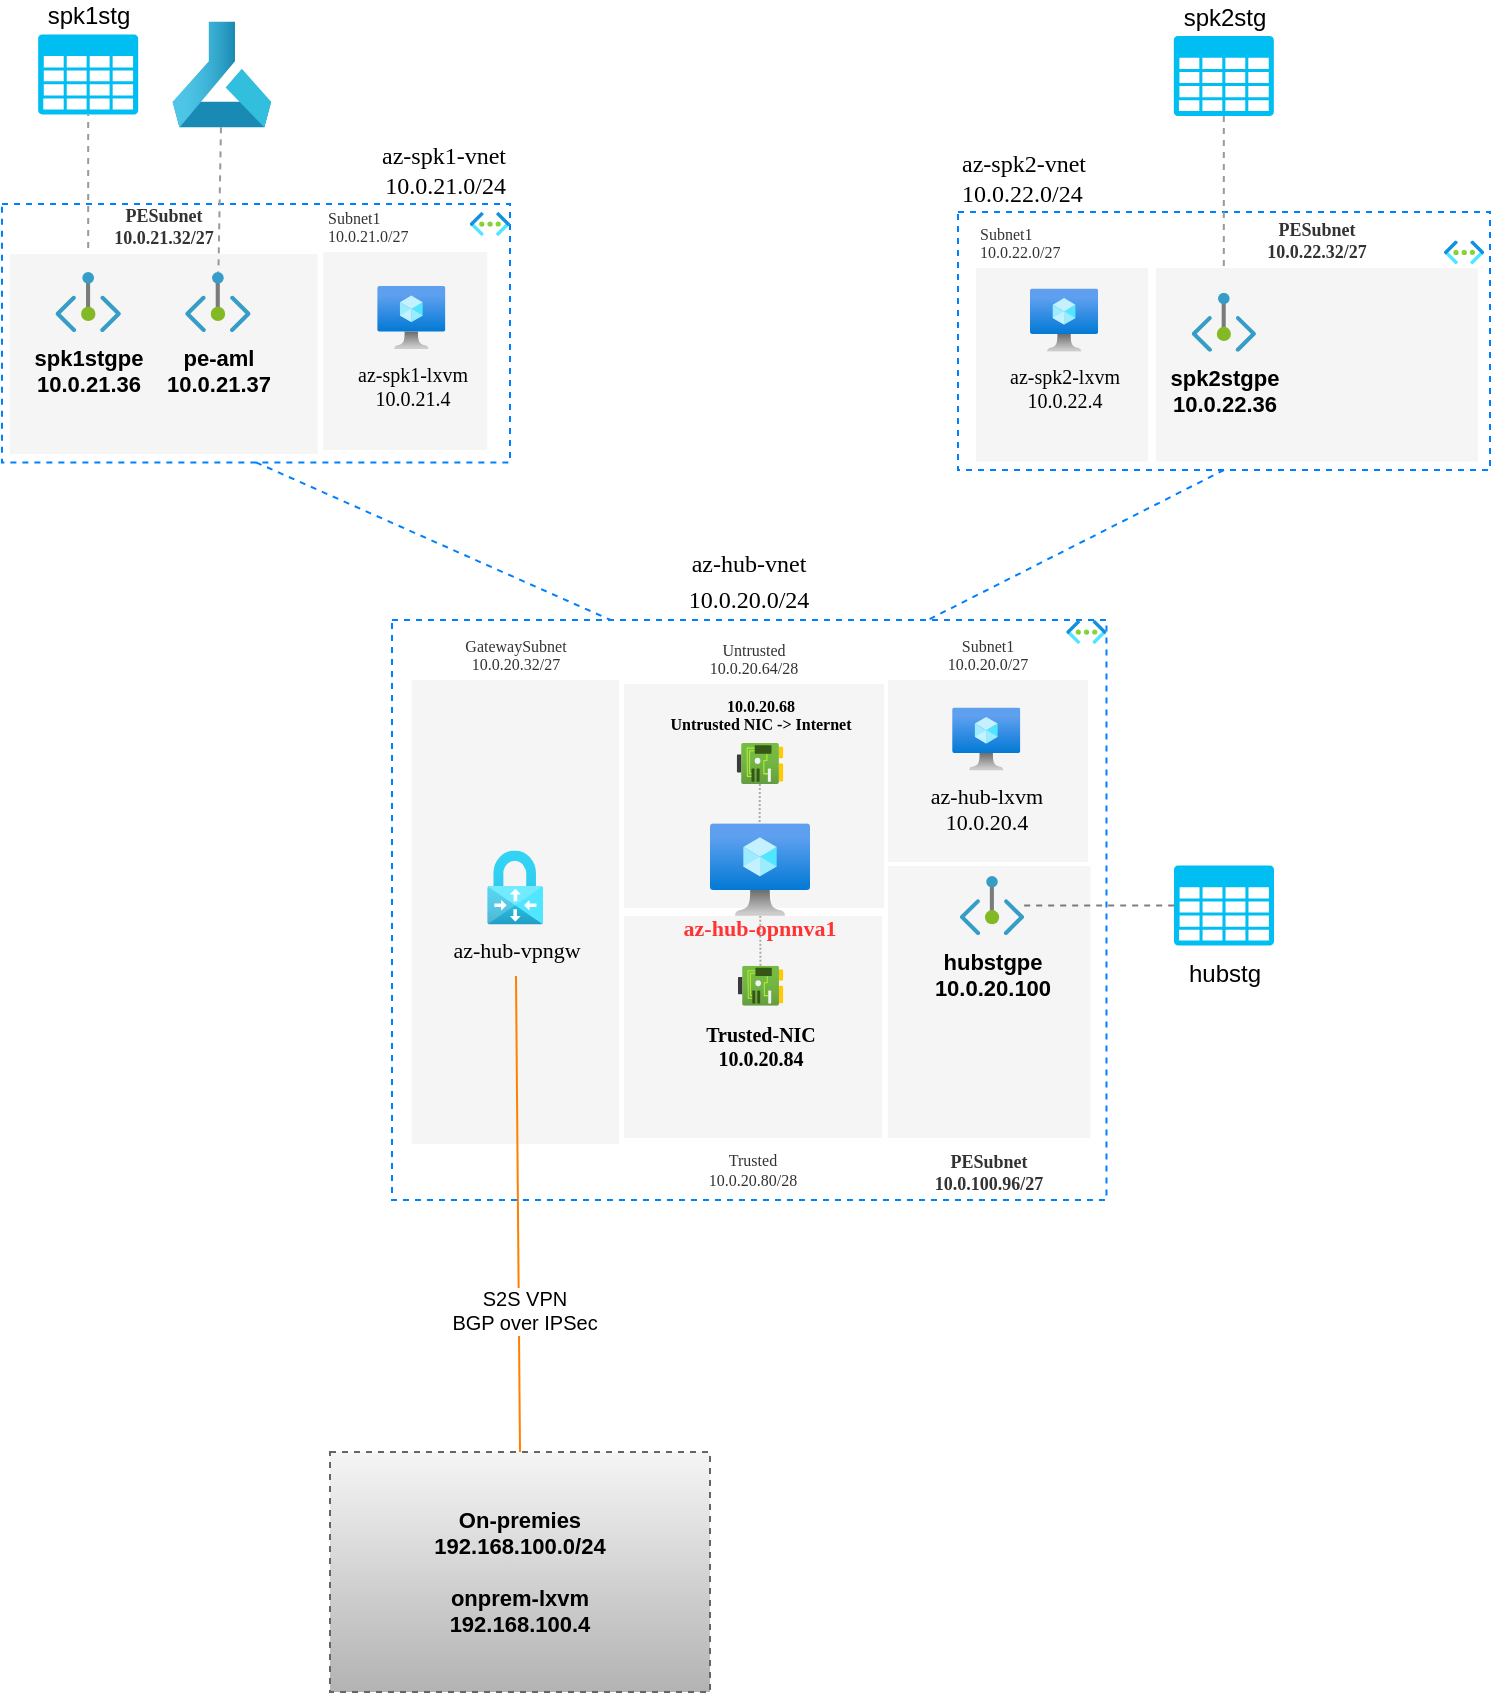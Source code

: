 <mxfile pages="3">
    <diagram name="NetworkPolicy-Disabled" id="TIKukc__NlJQYqkLnaR7">
        <mxGraphModel dx="1173" dy="655" grid="0" gridSize="10" guides="1" tooltips="1" connect="1" arrows="1" fold="1" page="0" pageScale="1" pageWidth="850" pageHeight="1100" math="0" shadow="0">
            <root>
                <mxCell id="he0kqgZxXAUqB0J18NEI-0"/>
                <mxCell id="he0kqgZxXAUqB0J18NEI-1" parent="he0kqgZxXAUqB0J18NEI-0"/>
                <mxCell id="he0kqgZxXAUqB0J18NEI-3" value="&lt;font style=&quot;font-size: 12px;&quot;&gt;az-hub-vnet&lt;br&gt;10.0.20.0/24&lt;br&gt;&lt;/font&gt;" style="whiteSpace=wrap;html=1;labelBackgroundColor=none;fontFamily=Verdana;fontSize=15;labelPosition=center;verticalLabelPosition=top;align=center;verticalAlign=bottom;strokeColor=#007FFF;dashed=1;" parent="he0kqgZxXAUqB0J18NEI-1" vertex="1">
                    <mxGeometry x="260" y="542" width="357.24" height="290" as="geometry"/>
                </mxCell>
                <mxCell id="he0kqgZxXAUqB0J18NEI-4" value="GatewaySubnet&lt;br style=&quot;font-size: 8px;&quot;&gt;10.0.20.32/27" style="whiteSpace=wrap;html=1;labelBackgroundColor=none;fontFamily=Verdana;fillColor=#f5f5f5;fontColor=#333333;strokeColor=none;fontSize=8;labelPosition=center;verticalLabelPosition=top;align=center;verticalAlign=bottom;" parent="he0kqgZxXAUqB0J18NEI-1" vertex="1">
                    <mxGeometry x="269.74" y="572" width="103.69" height="232" as="geometry"/>
                </mxCell>
                <mxCell id="he0kqgZxXAUqB0J18NEI-5" style="edgeStyle=none;html=1;entryX=0.5;entryY=0;entryDx=0;entryDy=0;strokeColor=#FF8000;fontSize=8;endArrow=none;endFill=0;" parent="he0kqgZxXAUqB0J18NEI-1" target="he0kqgZxXAUqB0J18NEI-29" edge="1">
                    <mxGeometry relative="1" as="geometry">
                        <mxPoint x="322" y="720" as="sourcePoint"/>
                    </mxGeometry>
                </mxCell>
                <mxCell id="he0kqgZxXAUqB0J18NEI-6" value="S2S VPN&lt;br&gt;BGP over IPSec" style="edgeLabel;html=1;align=center;verticalAlign=middle;resizable=0;points=[];fontSize=10;" parent="he0kqgZxXAUqB0J18NEI-5" vertex="1" connectable="0">
                    <mxGeometry x="0.398" y="2" relative="1" as="geometry">
                        <mxPoint as="offset"/>
                    </mxGeometry>
                </mxCell>
                <mxCell id="he0kqgZxXAUqB0J18NEI-7" value="az-hub-vpngw&lt;br style=&quot;font-size: 11px;&quot;&gt;" style="aspect=fixed;html=1;points=[];align=center;image;fontSize=11;image=img/lib/azure2/networking/Virtual_Network_Gateways.svg;glass=0;dashed=1;dashPattern=8 8;strokeColor=#E6E6E6;fontColor=#000000;fillColor=#CCCCCC;rounded=0;sketch=1;hachureGap=4;jiggle=2;curveFitting=1;fontFamily=Verdana;labelBackgroundColor=none;" parent="he0kqgZxXAUqB0J18NEI-1" vertex="1">
                    <mxGeometry x="307.61" y="657.213" width="27.944" height="37.082" as="geometry"/>
                </mxCell>
                <mxCell id="he0kqgZxXAUqB0J18NEI-8" value="Untrusted&lt;br style=&quot;font-size: 8px;&quot;&gt;10.0.20.64/28" style="whiteSpace=wrap;html=1;labelBackgroundColor=none;fontFamily=Verdana;fillColor=#f5f5f5;fontColor=#333333;strokeColor=none;fontSize=8;labelPosition=center;verticalLabelPosition=top;align=center;verticalAlign=bottom;" parent="he0kqgZxXAUqB0J18NEI-1" vertex="1">
                    <mxGeometry x="376" y="574" width="130" height="112" as="geometry"/>
                </mxCell>
                <mxCell id="he0kqgZxXAUqB0J18NEI-9" value="Subnet1&lt;br style=&quot;font-size: 8px;&quot;&gt;10.0.20.0/27" style="whiteSpace=wrap;html=1;labelBackgroundColor=none;fontFamily=Verdana;fillColor=#f5f5f5;fontColor=#333333;strokeColor=none;fontSize=8;labelPosition=center;verticalLabelPosition=top;align=center;verticalAlign=bottom;" parent="he0kqgZxXAUqB0J18NEI-1" vertex="1">
                    <mxGeometry x="508" y="572" width="100.01" height="91" as="geometry"/>
                </mxCell>
                <mxCell id="he0kqgZxXAUqB0J18NEI-10" value="Trusted&lt;br style=&quot;font-size: 8px;&quot;&gt;10.0.20.80/28" style="whiteSpace=wrap;html=1;labelBackgroundColor=none;fontFamily=Verdana;fillColor=#f5f5f5;fontColor=#333333;strokeColor=none;fontSize=8;labelPosition=center;verticalLabelPosition=bottom;align=center;verticalAlign=top;direction=south;" parent="he0kqgZxXAUqB0J18NEI-1" vertex="1">
                    <mxGeometry x="376" y="690" width="129" height="111" as="geometry"/>
                </mxCell>
                <mxCell id="he0kqgZxXAUqB0J18NEI-12" style="edgeStyle=none;html=1;strokeColor=#000000;strokeWidth=1;fontFamily=Verdana;fontSize=8;fontColor=#000000;endArrow=none;endFill=0;opacity=30;entryX=0.496;entryY=0.002;entryDx=0;entryDy=0;entryPerimeter=0;dashed=1;dashPattern=1 1;" parent="he0kqgZxXAUqB0J18NEI-1" source="he0kqgZxXAUqB0J18NEI-13" target="he0kqgZxXAUqB0J18NEI-11" edge="1">
                    <mxGeometry relative="1" as="geometry">
                        <mxPoint x="449" y="630" as="targetPoint"/>
                    </mxGeometry>
                </mxCell>
                <mxCell id="he0kqgZxXAUqB0J18NEI-14" style="edgeStyle=none;html=1;strokeColor=#000000;fontSize=8;endArrow=none;endFill=0;opacity=30;fontFamily=Verdana;fontColor=#000000;strokeWidth=1;dashed=1;dashPattern=1 1;" parent="he0kqgZxXAUqB0J18NEI-1" source="he0kqgZxXAUqB0J18NEI-15" target="he0kqgZxXAUqB0J18NEI-11" edge="1">
                    <mxGeometry relative="1" as="geometry"/>
                </mxCell>
                <mxCell id="he0kqgZxXAUqB0J18NEI-13" value="10.0.20.68&lt;br&gt;Untrusted NIC -&amp;gt; Internet" style="aspect=fixed;html=1;points=[];align=center;image;fontSize=8;image=img/lib/azure2/networking/Network_Interfaces.svg;labelBackgroundColor=none;fontFamily=Verdana;fontColor=#000000;fillColor=none;labelPosition=center;verticalLabelPosition=top;verticalAlign=bottom;fontStyle=1;spacing=4;" parent="he0kqgZxXAUqB0J18NEI-1" vertex="1">
                    <mxGeometry x="432.38" y="603.5" width="23.24" height="20.5" as="geometry"/>
                </mxCell>
                <mxCell id="he0kqgZxXAUqB0J18NEI-15" value="Trusted-NIC&lt;br&gt;10.0.20.84" style="aspect=fixed;html=1;points=[];align=center;image;fontSize=10;image=img/lib/azure2/networking/Network_Interfaces.svg;labelBackgroundColor=none;fontFamily=Verdana;fontColor=#000000;fillColor=none;labelPosition=center;verticalLabelPosition=bottom;verticalAlign=top;fontStyle=1;spacing=4;" parent="he0kqgZxXAUqB0J18NEI-1" vertex="1">
                    <mxGeometry x="432.95" y="714.85" width="22.67" height="20" as="geometry"/>
                </mxCell>
                <mxCell id="he0kqgZxXAUqB0J18NEI-17" value="&lt;span style=&quot;font-weight: 400; font-size: 11px;&quot;&gt;az-hub-lxvm&lt;br style=&quot;font-size: 11px;&quot;&gt;10.0.20.4&lt;br style=&quot;font-size: 11px;&quot;&gt;&lt;/span&gt;" style="aspect=fixed;html=1;points=[];align=center;image;fontSize=11;image=img/lib/azure2/compute/Virtual_Machine.svg;labelBackgroundColor=none;fontFamily=Verdana;fillColor=default;fontStyle=1" parent="he0kqgZxXAUqB0J18NEI-1" vertex="1">
                    <mxGeometry x="540.081" y="585.69" width="34.087" height="31.617" as="geometry"/>
                </mxCell>
                <mxCell id="he0kqgZxXAUqB0J18NEI-18" style="edgeStyle=none;html=1;entryX=0.306;entryY=0;entryDx=0;entryDy=0;entryPerimeter=0;strokeColor=#007FFF;fontSize=10;endArrow=none;endFill=0;exitX=0.5;exitY=1;exitDx=0;exitDy=0;dashed=1;" parent="he0kqgZxXAUqB0J18NEI-1" source="he0kqgZxXAUqB0J18NEI-19" target="he0kqgZxXAUqB0J18NEI-3" edge="1">
                    <mxGeometry relative="1" as="geometry"/>
                </mxCell>
                <mxCell id="he0kqgZxXAUqB0J18NEI-19" value="az-spk1-vnet&lt;br style=&quot;font-size: 12px;&quot;&gt;10.0.21.0/24" style="whiteSpace=wrap;html=1;fillColor=none;strokeColor=#007FFF;dashed=1;labelBackgroundColor=none;fontFamily=Verdana;fontSize=12;labelPosition=center;verticalLabelPosition=top;align=right;verticalAlign=bottom;" parent="he0kqgZxXAUqB0J18NEI-1" vertex="1">
                    <mxGeometry x="65" y="334" width="254" height="129.19" as="geometry"/>
                </mxCell>
                <mxCell id="he0kqgZxXAUqB0J18NEI-20" value="" style="aspect=fixed;html=1;points=[];align=center;image;fontSize=12;image=img/lib/azure2/networking/Virtual_Networks.svg;dashed=1;labelBackgroundColor=none;fontFamily=Verdana;fillColor=default;" parent="he0kqgZxXAUqB0J18NEI-1" vertex="1">
                    <mxGeometry x="298.9" y="338" width="20.1" height="12" as="geometry"/>
                </mxCell>
                <mxCell id="he0kqgZxXAUqB0J18NEI-22" value="Subnet1&lt;br&gt;10.0.21.0/27" style="whiteSpace=wrap;html=1;labelBackgroundColor=none;fontFamily=Verdana;fillColor=#f5f5f5;fontColor=#333333;strokeColor=none;fontSize=8;labelPosition=center;verticalLabelPosition=top;align=left;verticalAlign=bottom;" parent="he0kqgZxXAUqB0J18NEI-1" vertex="1">
                    <mxGeometry x="225.61" y="358" width="82" height="98.98" as="geometry"/>
                </mxCell>
                <mxCell id="he0kqgZxXAUqB0J18NEI-23" value="az-spk1-lxvm&lt;br style=&quot;font-size: 10px;&quot;&gt;10.0.21.4" style="aspect=fixed;html=1;points=[];align=center;image;fontSize=10;image=img/lib/azure2/compute/Virtual_Machine.svg;labelBackgroundColor=none;fontFamily=Verdana;fillColor=default;" parent="he0kqgZxXAUqB0J18NEI-1" vertex="1">
                    <mxGeometry x="252.611" y="375.0" width="34.087" height="31.617" as="geometry"/>
                </mxCell>
                <mxCell id="he0kqgZxXAUqB0J18NEI-24" value="az-spk2-vnet&lt;br style=&quot;font-size: 12px;&quot;&gt;10.0.22.0/24" style="whiteSpace=wrap;html=1;fillColor=none;strokeColor=#007FFF;dashed=1;labelBackgroundColor=none;fontFamily=Verdana;fontSize=12;labelPosition=center;verticalLabelPosition=top;align=left;verticalAlign=bottom;" parent="he0kqgZxXAUqB0J18NEI-1" vertex="1">
                    <mxGeometry x="543" y="338" width="266" height="129" as="geometry"/>
                </mxCell>
                <mxCell id="he0kqgZxXAUqB0J18NEI-25" value="" style="aspect=fixed;html=1;points=[];align=center;image;fontSize=12;image=img/lib/azure2/networking/Virtual_Networks.svg;dashed=1;labelBackgroundColor=none;fontFamily=Verdana;fillColor=default;" parent="he0kqgZxXAUqB0J18NEI-1" vertex="1">
                    <mxGeometry x="786" y="352.19" width="20.1" height="12" as="geometry"/>
                </mxCell>
                <mxCell id="he0kqgZxXAUqB0J18NEI-26" style="edgeStyle=none;html=1;entryX=0.75;entryY=0;entryDx=0;entryDy=0;strokeColor=#007FFF;fontSize=10;endArrow=none;endFill=0;exitX=0.5;exitY=1;exitDx=0;exitDy=0;dashed=1;" parent="he0kqgZxXAUqB0J18NEI-1" source="he0kqgZxXAUqB0J18NEI-24" target="he0kqgZxXAUqB0J18NEI-3" edge="1">
                    <mxGeometry relative="1" as="geometry"/>
                </mxCell>
                <mxCell id="he0kqgZxXAUqB0J18NEI-27" value="Subnet1&lt;br&gt;10.0.22.0/27&lt;br&gt;" style="whiteSpace=wrap;html=1;labelBackgroundColor=none;fontFamily=Verdana;fillColor=#f5f5f5;fontColor=#333333;strokeColor=none;fontSize=8;labelPosition=center;verticalLabelPosition=top;align=left;verticalAlign=bottom;" parent="he0kqgZxXAUqB0J18NEI-1" vertex="1">
                    <mxGeometry x="552" y="366" width="86" height="96.79" as="geometry"/>
                </mxCell>
                <mxCell id="he0kqgZxXAUqB0J18NEI-28" value="az-spk2-lxvm&lt;br style=&quot;font-size: 10px;&quot;&gt;10.0.22.4" style="aspect=fixed;html=1;points=[];align=center;image;fontSize=10;image=img/lib/azure2/compute/Virtual_Machine.svg;labelBackgroundColor=none;fontFamily=Verdana;fillColor=default;" parent="he0kqgZxXAUqB0J18NEI-1" vertex="1">
                    <mxGeometry x="579.001" y="376.25" width="34.087" height="31.617" as="geometry"/>
                </mxCell>
                <mxCell id="he0kqgZxXAUqB0J18NEI-29" value="On-premies&lt;br style=&quot;font-size: 11px;&quot;&gt;192.168.100.0/24&lt;br style=&quot;font-size: 11px;&quot;&gt;&lt;br style=&quot;font-size: 11px;&quot;&gt;onprem-lxvm &lt;br style=&quot;font-size: 11px;&quot;&gt;192.168.100.4" style="whiteSpace=wrap;html=1;fillColor=#f5f5f5;strokeColor=#666666;dashed=1;labelBackgroundColor=none;gradientColor=#b3b3b3;fontStyle=1;fontSize=11;" parent="he0kqgZxXAUqB0J18NEI-1" vertex="1">
                    <mxGeometry x="229.0" y="958" width="190" height="120" as="geometry"/>
                </mxCell>
                <mxCell id="he0kqgZxXAUqB0J18NEI-30" style="edgeStyle=none;html=1;entryX=0.5;entryY=1;entryDx=0;entryDy=0;entryPerimeter=0;strokeColor=#999999;fontFamily=Verdana;fontSize=12;endArrow=none;endFill=0;dashed=1;" parent="he0kqgZxXAUqB0J18NEI-1" source="he0kqgZxXAUqB0J18NEI-51" target="he0kqgZxXAUqB0J18NEI-34" edge="1">
                    <mxGeometry relative="1" as="geometry"/>
                </mxCell>
                <mxCell id="he0kqgZxXAUqB0J18NEI-32" value="" style="aspect=fixed;html=1;points=[];align=center;image;fontSize=12;image=img/lib/azure2/networking/Virtual_Networks.svg;dashed=1;labelBackgroundColor=none;fontFamily=Verdana;fillColor=default;" parent="he0kqgZxXAUqB0J18NEI-1" vertex="1">
                    <mxGeometry x="597.14" y="542" width="20.1" height="12" as="geometry"/>
                </mxCell>
                <mxCell id="he0kqgZxXAUqB0J18NEI-34" value="spk1stg" style="verticalLabelPosition=top;html=1;verticalAlign=bottom;align=center;strokeColor=none;fillColor=#00BEF2;shape=mxgraph.azure.storage;pointerEvents=1;labelBackgroundColor=none;labelPosition=center;" parent="he0kqgZxXAUqB0J18NEI-1" vertex="1">
                    <mxGeometry x="83.09" y="249.19" width="50" height="40" as="geometry"/>
                </mxCell>
                <mxCell id="he0kqgZxXAUqB0J18NEI-36" style="edgeStyle=none;html=1;dashed=1;strokeColor=#999999;fontFamily=Verdana;fontSize=12;endArrow=none;endFill=0;" parent="he0kqgZxXAUqB0J18NEI-1" source="he0kqgZxXAUqB0J18NEI-37" target="he0kqgZxXAUqB0J18NEI-54" edge="1">
                    <mxGeometry relative="1" as="geometry"/>
                </mxCell>
                <mxCell id="he0kqgZxXAUqB0J18NEI-37" value="spk2stg" style="verticalLabelPosition=top;html=1;verticalAlign=bottom;align=center;strokeColor=none;fillColor=#00BEF2;shape=mxgraph.azure.storage;pointerEvents=1;labelBackgroundColor=none;labelPosition=center;" parent="he0kqgZxXAUqB0J18NEI-1" vertex="1">
                    <mxGeometry x="650.91" y="250.0" width="50" height="40" as="geometry"/>
                </mxCell>
                <mxCell id="he0kqgZxXAUqB0J18NEI-47" value="PESubnet&lt;br style=&quot;font-size: 9px;&quot;&gt;10.0.21.32/27" style="whiteSpace=wrap;html=1;labelBackgroundColor=none;fontFamily=Verdana;fillColor=#f5f5f5;fontColor=#333333;strokeColor=none;fontSize=9;labelPosition=center;verticalLabelPosition=top;align=center;verticalAlign=bottom;fontStyle=1" parent="he0kqgZxXAUqB0J18NEI-1" vertex="1">
                    <mxGeometry x="68.82" y="358.98" width="154" height="100.02" as="geometry"/>
                </mxCell>
                <mxCell id="he0kqgZxXAUqB0J18NEI-51" value="spk1stgpe&lt;br style=&quot;font-size: 11px;&quot;&gt;10.0.21.36" style="aspect=fixed;html=1;points=[];align=center;image;fontSize=11;image=img/lib/azure2/networking/Private_Endpoint.svg;labelBackgroundColor=none;fontStyle=1" parent="he0kqgZxXAUqB0J18NEI-1" vertex="1">
                    <mxGeometry x="91.73" y="368" width="32.73" height="30" as="geometry"/>
                </mxCell>
                <mxCell id="he0kqgZxXAUqB0J18NEI-53" value="PESubnet&lt;br style=&quot;font-size: 9px;&quot;&gt;10.0.22.32/27" style="whiteSpace=wrap;html=1;labelBackgroundColor=none;fontFamily=Verdana;fillColor=#f5f5f5;fontColor=#333333;strokeColor=none;fontSize=9;labelPosition=center;verticalLabelPosition=top;align=center;verticalAlign=bottom;fontStyle=1" parent="he0kqgZxXAUqB0J18NEI-1" vertex="1">
                    <mxGeometry x="642" y="366" width="161" height="96.79" as="geometry"/>
                </mxCell>
                <mxCell id="he0kqgZxXAUqB0J18NEI-54" value="spk2stgpe&lt;br style=&quot;font-size: 11px;&quot;&gt;10.0.22.36" style="aspect=fixed;html=1;points=[];align=center;image;fontSize=11;image=img/lib/azure2/networking/Private_Endpoint.svg;labelBackgroundColor=none;fontStyle=1" parent="he0kqgZxXAUqB0J18NEI-1" vertex="1">
                    <mxGeometry x="659.82" y="378.37" width="32.18" height="29.5" as="geometry"/>
                </mxCell>
                <mxCell id="he0kqgZxXAUqB0J18NEI-56" value="PESubnet&lt;br style=&quot;font-size: 9px;&quot;&gt;10.0.100.96/27" style="whiteSpace=wrap;html=1;labelBackgroundColor=none;fontFamily=Verdana;fillColor=#f5f5f5;fontColor=#333333;strokeColor=none;fontSize=9;labelPosition=center;verticalLabelPosition=bottom;align=center;verticalAlign=top;fontStyle=1" parent="he0kqgZxXAUqB0J18NEI-1" vertex="1">
                    <mxGeometry x="508" y="665" width="101.26" height="136" as="geometry"/>
                </mxCell>
                <mxCell id="he0kqgZxXAUqB0J18NEI-57" value="hubstgpe&lt;br style=&quot;font-size: 11px;&quot;&gt;10.0.20.100" style="aspect=fixed;html=1;points=[];align=center;image;fontSize=11;image=img/lib/azure2/networking/Private_Endpoint.svg;labelBackgroundColor=none;fontStyle=1" parent="he0kqgZxXAUqB0J18NEI-1" vertex="1">
                    <mxGeometry x="543.91" y="670" width="32.18" height="29.5" as="geometry"/>
                </mxCell>
                <mxCell id="he0kqgZxXAUqB0J18NEI-60" value="hubstg" style="verticalLabelPosition=bottom;html=1;verticalAlign=top;align=center;strokeColor=none;fillColor=#00BEF2;shape=mxgraph.azure.storage;pointerEvents=1;labelBackgroundColor=none;" parent="he0kqgZxXAUqB0J18NEI-1" vertex="1">
                    <mxGeometry x="651" y="664.75" width="50" height="40" as="geometry"/>
                </mxCell>
                <mxCell id="he0kqgZxXAUqB0J18NEI-61" style="edgeStyle=none;html=1;entryX=0;entryY=0.5;entryDx=0;entryDy=0;entryPerimeter=0;dashed=1;endArrow=none;endFill=0;opacity=50;" parent="he0kqgZxXAUqB0J18NEI-1" source="he0kqgZxXAUqB0J18NEI-57" target="he0kqgZxXAUqB0J18NEI-60" edge="1">
                    <mxGeometry relative="1" as="geometry"/>
                </mxCell>
                <mxCell id="he0kqgZxXAUqB0J18NEI-11" value="az-hub-opnnva1&#10;&#10;" style="aspect=fixed;points=[];align=center;image;fontSize=11;image=img/lib/azure2/compute/Virtual_Machine.svg;labelBackgroundColor=none;fontFamily=Verdana;fillColor=default;labelPosition=center;verticalLabelPosition=bottom;verticalAlign=top;fontColor=#FF3333;spacingBottom=0;spacing=-5;fontStyle=1" parent="he0kqgZxXAUqB0J18NEI-1" vertex="1">
                    <mxGeometry x="419" y="643.61" width="50" height="46.39" as="geometry"/>
                </mxCell>
                <mxCell id="18" style="edgeStyle=none;html=1;endArrow=none;fontSize=12;fontFamily=Verdana;strokeColor=#999999;endFill=0;dashed=1;" edge="1" parent="he0kqgZxXAUqB0J18NEI-1" source="16" target="17">
                    <mxGeometry relative="1" as="geometry"/>
                </mxCell>
                <mxCell id="16" value="" style="aspect=fixed;html=1;points=[];align=center;image;fontSize=12;image=img/lib/azure2/ai_machine_learning/Machine_Learning.svg;" vertex="1" parent="he0kqgZxXAUqB0J18NEI-1">
                    <mxGeometry x="150" y="242.69" width="49.89" height="53" as="geometry"/>
                </mxCell>
                <mxCell id="17" value="pe-aml&lt;br style=&quot;font-size: 11px;&quot;&gt;10.0.21.37" style="aspect=fixed;html=1;points=[];align=center;image;fontSize=11;image=img/lib/azure2/networking/Private_Endpoint.svg;labelBackgroundColor=none;fontStyle=1" vertex="1" parent="he0kqgZxXAUqB0J18NEI-1">
                    <mxGeometry x="156.58" y="368" width="32.73" height="30" as="geometry"/>
                </mxCell>
                <mxCell id="0" value="UDR" style="" parent="he0kqgZxXAUqB0J18NEI-0" visible="0"/>
                <mxCell id="2" style="edgeStyle=none;html=1;entryX=0.526;entryY=1.005;entryDx=0;entryDy=0;entryPerimeter=0;dashed=1;strokeColor=#999999;fontFamily=Verdana;fontSize=10;endArrow=none;endFill=0;exitX=1;exitY=0.5;exitDx=0;exitDy=0;" parent="0" edge="1">
                    <mxGeometry relative="1" as="geometry">
                        <mxPoint x="307.61" y="407.49" as="sourcePoint"/>
                        <mxPoint x="426.472" y="302.885" as="targetPoint"/>
                    </mxGeometry>
                </mxCell>
                <mxCell id="3" style="edgeStyle=none;html=1;entryX=0;entryY=0.5;entryDx=0;entryDy=0;dashed=1;strokeColor=#999999;fontFamily=Verdana;fontSize=10;endArrow=none;endFill=0;exitX=0.54;exitY=1.016;exitDx=0;exitDy=0;exitPerimeter=0;" parent="0" edge="1">
                    <mxGeometry relative="1" as="geometry">
                        <mxPoint x="428.88" y="304.832" as="sourcePoint"/>
                        <mxPoint x="552" y="414.395" as="targetPoint"/>
                    </mxGeometry>
                </mxCell>
                <mxCell id="4" value="" style="aspect=fixed;html=1;points=[];align=center;image;fontSize=12;image=img/lib/azure2/networking/Route_Tables.svg;dashed=1;labelBackgroundColor=none;strokeColor=default;fontFamily=Verdana;" parent="0" vertex="1">
                    <mxGeometry x="488" y="114" width="28.9" height="28" as="geometry"/>
                </mxCell>
                <mxCell id="5" value="&lt;font face=&quot;Verdana&quot;&gt;&lt;b&gt;az-rt-spoke-to-nva&lt;br&gt;&lt;/b&gt;GW propagation = disabled&lt;br style=&quot;font-size: 10px;&quot;&gt;&lt;span style=&quot;color: rgb(41, 40, 39); text-align: start; background-color: rgb(255, 255, 255); font-size: 10px;&quot;&gt;0.0.0.0/0 -&amp;gt;&amp;nbsp;&lt;/span&gt;&lt;span style=&quot;color: rgb(41, 40, 39); text-align: start; background-color: rgb(255, 255, 255);&quot;&gt;10.0.20.84&lt;br&gt;&lt;/span&gt;&lt;/font&gt;&lt;span style=&quot;color: rgb(41, 40, 39); font-family: Verdana; text-align: start;&quot;&gt;10.0.20.0/27 -&amp;gt; 10.0.20.84&lt;br&gt;&lt;/span&gt;&lt;span style=&quot;color: rgb(41, 40, 39); font-family: Verdana; text-align: start;&quot;&gt;10.0.20.96/27 -&amp;gt; 10.0.20.84&lt;br&gt;&lt;/span&gt;&lt;span style=&quot;color: rgb(41, 40, 39); font-family: Verdana; text-align: start;&quot;&gt;10.0.21.32/27 -&amp;gt; 10.0.20.84&lt;br&gt;&lt;/span&gt;&lt;span style=&quot;color: rgb(41, 40, 39); font-family: Verdana; text-align: start;&quot;&gt;10.0.22.32/27 -&amp;gt; 10.0.20.84&lt;br&gt;&lt;/span&gt;&lt;u&gt;&lt;span style=&quot;border-color: var(--border-color); font-family: Verdana; color: rgb(41, 40, 39); text-align: start;&quot;&gt;10.0.20.100/32 -&amp;gt; 10.0.20.84&lt;br style=&quot;border-color: var(--border-color);&quot;&gt;&lt;/span&gt;&lt;span style=&quot;border-color: var(--border-color); font-family: Verdana; color: rgb(41, 40, 39); text-align: start;&quot;&gt;10.0.20.101/32 -&amp;gt; 10.0.20.84&lt;br style=&quot;border-color: var(--border-color);&quot;&gt;&lt;/span&gt;&lt;span style=&quot;border-color: var(--border-color); font-family: Verdana; color: rgb(41, 40, 39); text-align: start;&quot;&gt;10.0.21.36/32 -&amp;gt; 10.0.20.84&lt;br style=&quot;border-color: var(--border-color);&quot;&gt;&lt;/span&gt;&lt;span style=&quot;border-color: var(--border-color); font-family: Verdana; color: rgb(41, 40, 39); text-align: start;&quot;&gt;10.0.21.37/32 -&amp;gt; 10.0.20.84&lt;br style=&quot;border-color: var(--border-color);&quot;&gt;&lt;/span&gt;&lt;span style=&quot;border-color: var(--border-color); font-family: Verdana; color: rgb(41, 40, 39); text-align: start;&quot;&gt;10.0.22.36/32 -&amp;gt; 10.0.20.84&lt;br style=&quot;border-color: var(--border-color);&quot;&gt;&lt;/span&gt;&lt;span style=&quot;border-color: var(--border-color); font-family: Verdana; color: rgb(41, 40, 39); text-align: start;&quot;&gt;10.0.22.37/32 -&amp;gt; 10.0.20.84&lt;/span&gt;&lt;/u&gt;&lt;span style=&quot;color: rgb(41, 40, 39); font-family: az_ea_font, &amp;quot;Segoe UI&amp;quot;, az_font, system-ui, -apple-system, BlinkMacSystemFont, Roboto, Oxygen, Ubuntu, Cantarell, &amp;quot;Open Sans&amp;quot;, &amp;quot;Helvetica Neue&amp;quot;, sans-serif; text-align: start; background-color: rgb(255, 255, 255); font-size: 10px;&quot;&gt;&lt;br&gt;&lt;/span&gt;" style="text;html=1;align=center;verticalAlign=middle;resizable=0;points=[];autosize=1;strokeColor=default;fillColor=none;fontSize=10;fontStyle=0;dashed=1;" parent="0" vertex="1">
                    <mxGeometry x="336" y="125" width="172" height="177" as="geometry"/>
                </mxCell>
                <mxCell id="6" style="edgeStyle=none;html=1;entryX=1;entryY=0.25;entryDx=0;entryDy=0;dashed=1;strokeColor=#999999;fontFamily=Verdana;fontSize=10;endArrow=none;endFill=0;" parent="0" source="7" edge="1">
                    <mxGeometry relative="1" as="geometry">
                        <mxPoint x="608.01" y="594.75" as="targetPoint"/>
                    </mxGeometry>
                </mxCell>
                <mxCell id="7" value="&lt;font face=&quot;Verdana&quot;&gt;&lt;b&gt;az-rt-hub-to-nva&lt;br&gt;&lt;/b&gt;GW propagation = disabled&lt;br style=&quot;font-size: 10px;&quot;&gt;&lt;/font&gt;&lt;span style=&quot;border-color: var(--border-color); font-family: Verdana; color: rgb(41, 40, 39); text-align: start;&quot;&gt;0.0.0.0/0 -&amp;gt;&amp;nbsp;&lt;/span&gt;&lt;span style=&quot;border-color: var(--border-color); font-family: Verdana; color: rgb(41, 40, 39); text-align: start;&quot;&gt;10.0.20.84&lt;/span&gt;&lt;font face=&quot;Verdana&quot;&gt;&lt;span style=&quot;color: rgb(41, 40, 39); text-align: start; background-color: rgb(255, 255, 255);&quot;&gt;&lt;br&gt;&lt;/span&gt;&lt;span style=&quot;color: rgb(41, 40, 39); text-align: start; background-color: rgb(255, 255, 255);&quot;&gt;10.0.21.0/24 -&amp;gt; 10.0.20.84&lt;br&gt;&lt;/span&gt;&lt;span style=&quot;color: rgb(41, 40, 39); text-align: start; background-color: rgb(255, 255, 255); font-size: 10px;&quot;&gt;10.0.22.0/24 -&amp;gt;&amp;nbsp;&lt;/span&gt;&lt;span style=&quot;color: rgb(41, 40, 39); text-align: start; background-color: rgb(255, 255, 255);&quot;&gt;10.0.20.84&lt;br&gt;&lt;/span&gt;&lt;/font&gt;&lt;span style=&quot;color: rgb(41, 40, 39); font-family: Verdana; text-align: start;&quot;&gt;10.0.20.96/27 -&amp;gt; 10.0.20.84&lt;br&gt;&lt;/span&gt;&lt;span style=&quot;border-color: var(--border-color); font-family: Verdana; color: rgb(41, 40, 39); text-align: start;&quot;&gt;&lt;u&gt;10.0.20.100/32 -&amp;gt; 10.0.20.84&lt;br style=&quot;border-color: var(--border-color);&quot;&gt;&lt;/u&gt;&lt;/span&gt;&lt;span style=&quot;border-color: var(--border-color); font-family: Verdana; color: rgb(41, 40, 39); text-align: start;&quot;&gt;&lt;u&gt;10.0.20.101/32 -&amp;gt; 10.0.20.84&lt;/u&gt;&lt;br style=&quot;border-color: var(--border-color);&quot;&gt;&lt;/span&gt;&lt;u&gt;&lt;span style=&quot;border-color: var(--border-color); font-family: Verdana; color: rgb(41, 40, 39); text-align: start;&quot;&gt;10.0.21.36/32 -&amp;gt; 10.0.20.84&lt;br style=&quot;border-color: var(--border-color);&quot;&gt;&lt;/span&gt;&lt;span style=&quot;border-color: var(--border-color); font-family: Verdana; color: rgb(41, 40, 39); text-align: start;&quot;&gt;10.0.21.37/32 -&amp;gt; 10.0.20.84&lt;br style=&quot;border-color: var(--border-color);&quot;&gt;&lt;/span&gt;&lt;span style=&quot;border-color: var(--border-color); font-family: Verdana; color: rgb(41, 40, 39); text-align: start;&quot;&gt;10.0.22.36/32 -&amp;gt; 10.0.20.84&lt;br style=&quot;border-color: var(--border-color);&quot;&gt;&lt;/span&gt;&lt;span style=&quot;border-color: var(--border-color); font-family: Verdana; color: rgb(41, 40, 39); text-align: start;&quot;&gt;10.0.22.37/32 -&amp;gt; 10.0.20.84&lt;/span&gt;&lt;/u&gt;&lt;span style=&quot;color: rgb(41, 40, 39); font-family: az_ea_font, &amp;quot;Segoe UI&amp;quot;, az_font, system-ui, -apple-system, BlinkMacSystemFont, Roboto, Oxygen, Ubuntu, Cantarell, &amp;quot;Open Sans&amp;quot;, &amp;quot;Helvetica Neue&amp;quot;, sans-serif; text-align: start; background-color: rgb(255, 255, 255); font-size: 10px;&quot;&gt;&lt;br&gt;&lt;/span&gt;" style="text;html=1;align=center;verticalAlign=middle;resizable=0;points=[];autosize=1;strokeColor=default;fillColor=none;fontSize=10;fontStyle=0;dashed=1;" parent="0" vertex="1">
                    <mxGeometry x="654" y="489.19" width="172" height="164" as="geometry"/>
                </mxCell>
                <mxCell id="8" value="" style="aspect=fixed;html=1;points=[];align=center;image;fontSize=12;image=img/lib/azure2/networking/Route_Tables.svg;dashed=1;labelBackgroundColor=none;strokeColor=default;fontFamily=Verdana;" parent="0" vertex="1">
                    <mxGeometry x="806.1" y="482" width="28.9" height="28" as="geometry"/>
                </mxCell>
                <mxCell id="9" style="edgeStyle=none;html=1;entryX=0;entryY=0.5;entryDx=0;entryDy=0;strokeColor=#999999;fontFamily=Verdana;fontSize=10;endArrow=none;endFill=0;exitX=1.007;exitY=0.438;exitDx=0;exitDy=0;exitPerimeter=0;dashed=1;" parent="0" source="10" edge="1">
                    <mxGeometry relative="1" as="geometry">
                        <mxPoint x="269.74" y="688" as="targetPoint"/>
                    </mxGeometry>
                </mxCell>
                <mxCell id="10" value="&lt;font face=&quot;Verdana&quot;&gt;&lt;b&gt;az-rt-gwsubnet-to-nva&lt;br&gt;&lt;/b&gt;GW propagation = enabled&lt;br style=&quot;font-size: 10px;&quot;&gt;&lt;span style=&quot;color: rgb(41, 40, 39); text-align: start; background-color: rgb(255, 255, 255);&quot;&gt;10.0.21.0/24 -&amp;gt; 10.0.20.84&lt;br&gt;&lt;/span&gt;&lt;span style=&quot;color: rgb(41, 40, 39); text-align: start; background-color: rgb(255, 255, 255);&quot;&gt;10.0.22.0/24 -&amp;gt; 10.0.20.84&lt;br&gt;&lt;/span&gt;&lt;/font&gt;&lt;span style=&quot;color: rgb(41, 40, 39); font-family: Verdana; text-align: start;&quot;&gt;10.0.20.0/27 -&amp;gt; 10.0.20.84&lt;br&gt;&lt;/span&gt;&lt;span style=&quot;color: rgb(41, 40, 39); font-family: Verdana; text-align: start;&quot;&gt;10.0.20.96/27 -&amp;gt; 10.0.20.84&lt;br&gt;&lt;/span&gt;&lt;span style=&quot;border-color: var(--border-color); font-family: Verdana; color: rgb(41, 40, 39); text-align: start;&quot;&gt;&lt;u&gt;10.0.20.100/32 -&amp;gt; 10.0.20.84&lt;br style=&quot;border-color: var(--border-color);&quot;&gt;&lt;/u&gt;&lt;/span&gt;&lt;span style=&quot;border-color: var(--border-color); font-family: Verdana; color: rgb(41, 40, 39); text-align: start;&quot;&gt;&lt;u&gt;10.0.20.101/32 -&amp;gt; 10.0.20.84&lt;/u&gt;&lt;br style=&quot;border-color: var(--border-color);&quot;&gt;&lt;/span&gt;&lt;u&gt;&lt;span style=&quot;border-color: var(--border-color); font-family: Verdana; color: rgb(41, 40, 39); text-align: start;&quot;&gt;10.0.21.36/32 -&amp;gt; 10.0.20.84&lt;br style=&quot;border-color: var(--border-color);&quot;&gt;&lt;/span&gt;&lt;span style=&quot;border-color: var(--border-color); font-family: Verdana; color: rgb(41, 40, 39); text-align: start;&quot;&gt;10.0.21.37/32 -&amp;gt; 10.0.20.84&lt;br style=&quot;border-color: var(--border-color);&quot;&gt;&lt;/span&gt;&lt;span style=&quot;border-color: var(--border-color); font-family: Verdana; color: rgb(41, 40, 39); text-align: start;&quot;&gt;10.0.22.36/32 -&amp;gt; 10.0.20.84&lt;br style=&quot;border-color: var(--border-color);&quot;&gt;&lt;/span&gt;&lt;span style=&quot;border-color: var(--border-color); font-family: Verdana; color: rgb(41, 40, 39); text-align: start;&quot;&gt;10.0.22.37/32 -&amp;gt; 10.0.20.84&lt;/span&gt;&lt;/u&gt;&lt;span style=&quot;color: rgb(41, 40, 39); font-family: az_ea_font, &amp;quot;Segoe UI&amp;quot;, az_font, system-ui, -apple-system, BlinkMacSystemFont, Roboto, Oxygen, Ubuntu, Cantarell, &amp;quot;Open Sans&amp;quot;, &amp;quot;Helvetica Neue&amp;quot;, sans-serif; text-align: start; background-color: rgb(255, 255, 255); font-size: 10px;&quot;&gt;&lt;br&gt;&lt;/span&gt;" style="text;html=1;align=center;verticalAlign=middle;resizable=0;points=[];autosize=1;strokeColor=default;fillColor=none;fontSize=10;fontStyle=0;dashed=1;" parent="0" vertex="1">
                    <mxGeometry x="38" y="612" width="172" height="164" as="geometry"/>
                </mxCell>
                <mxCell id="11" value="" style="aspect=fixed;html=1;points=[];align=center;image;fontSize=12;image=img/lib/azure2/networking/Route_Tables.svg;dashed=1;labelBackgroundColor=none;strokeColor=default;fontFamily=Verdana;" parent="0" vertex="1">
                    <mxGeometry x="189" y="603.5" width="28.9" height="28" as="geometry"/>
                </mxCell>
                <mxCell id="12" style="edgeStyle=none;html=1;exitX=1;exitY=1;exitDx=0;exitDy=0;entryX=0;entryY=0.5;entryDx=0;entryDy=0;dashed=1;dashPattern=1 1;fontSize=11;endArrow=none;endFill=0;" parent="0" target="15" edge="1">
                    <mxGeometry relative="1" as="geometry">
                        <mxPoint x="609.26" y="801" as="sourcePoint"/>
                    </mxGeometry>
                </mxCell>
                <mxCell id="13" value="&lt;b style=&quot;font-size: 9px;&quot;&gt;Network Policy = Disabled&lt;/b&gt;" style="text;strokeColor=none;align=center;fillColor=none;html=1;verticalAlign=middle;whiteSpace=wrap;rounded=0;fontSize=9;" parent="0" vertex="1">
                    <mxGeometry x="61.61" y="432.79" width="164" height="30" as="geometry"/>
                </mxCell>
                <mxCell id="14" value="&lt;b style=&quot;font-size: 9px;&quot;&gt;Network Policy = Disabled&lt;/b&gt;" style="text;strokeColor=none;align=center;fillColor=none;html=1;verticalAlign=middle;whiteSpace=wrap;rounded=0;fontSize=9;" parent="0" vertex="1">
                    <mxGeometry x="642.1" y="439" width="164" height="30" as="geometry"/>
                </mxCell>
                <mxCell id="15" value="&lt;b style=&quot;font-size: 9px;&quot;&gt;Network Policy = Disabled&lt;/b&gt;" style="text;strokeColor=default;align=center;fillColor=none;html=1;verticalAlign=middle;whiteSpace=wrap;rounded=0;fontSize=9;dashed=1;" parent="0" vertex="1">
                    <mxGeometry x="640.5" y="807" width="134.5" height="30" as="geometry"/>
                </mxCell>
            </root>
        </mxGraphModel>
    </diagram>
    <diagram name="NetworkPolicy-Enabled" id="QJTYta4yJP7eJ28P1nHF">
        <mxGraphModel dx="974" dy="656" grid="0" gridSize="10" guides="1" tooltips="1" connect="1" arrows="1" fold="1" page="0" pageScale="1" pageWidth="850" pageHeight="1100" math="0" shadow="0">
            <root>
                <mxCell id="mILvHSCZfIqw_XFxnMRQ-0"/>
                <mxCell id="mILvHSCZfIqw_XFxnMRQ-1" parent="mILvHSCZfIqw_XFxnMRQ-0"/>
                <mxCell id="eSZq_c5uFComcSUU_6bp-0" value="" style="whiteSpace=wrap;html=1;dashed=1;labelBackgroundColor=none;strokeColor=none;fontFamily=Verdana;fontSize=12;" parent="mILvHSCZfIqw_XFxnMRQ-1" vertex="1">
                    <mxGeometry x="13.62" y="97" width="850" height="1000" as="geometry"/>
                </mxCell>
                <mxCell id="mILvHSCZfIqw_XFxnMRQ-3" value="&lt;font style=&quot;font-size: 12px;&quot;&gt;az-hub-vnet&lt;br&gt;10.0.20.0/24&lt;br&gt;&lt;/font&gt;" style="whiteSpace=wrap;html=1;labelBackgroundColor=none;fontFamily=Verdana;fontSize=15;labelPosition=center;verticalLabelPosition=top;align=center;verticalAlign=bottom;strokeColor=#007FFF;dashed=1;" parent="mILvHSCZfIqw_XFxnMRQ-1" vertex="1">
                    <mxGeometry x="260" y="542" width="357.24" height="290" as="geometry"/>
                </mxCell>
                <mxCell id="mILvHSCZfIqw_XFxnMRQ-4" value="GatewaySubnet&lt;br style=&quot;font-size: 8px;&quot;&gt;10.0.20.32/27" style="whiteSpace=wrap;html=1;labelBackgroundColor=none;fontFamily=Verdana;fillColor=#f5f5f5;fontColor=#333333;strokeColor=none;fontSize=8;labelPosition=center;verticalLabelPosition=top;align=center;verticalAlign=bottom;" parent="mILvHSCZfIqw_XFxnMRQ-1" vertex="1">
                    <mxGeometry x="269.74" y="572" width="103.69" height="232" as="geometry"/>
                </mxCell>
                <mxCell id="mILvHSCZfIqw_XFxnMRQ-5" style="edgeStyle=none;html=1;entryX=0.5;entryY=0;entryDx=0;entryDy=0;strokeColor=#FF8000;fontSize=8;endArrow=none;endFill=0;" parent="mILvHSCZfIqw_XFxnMRQ-1" target="mILvHSCZfIqw_XFxnMRQ-34" edge="1">
                    <mxGeometry relative="1" as="geometry">
                        <mxPoint x="322" y="720" as="sourcePoint"/>
                    </mxGeometry>
                </mxCell>
                <mxCell id="mILvHSCZfIqw_XFxnMRQ-6" value="S2S VPN&lt;br&gt;BGP over IPSec" style="edgeLabel;html=1;align=center;verticalAlign=middle;resizable=0;points=[];fontSize=10;" parent="mILvHSCZfIqw_XFxnMRQ-5" vertex="1" connectable="0">
                    <mxGeometry x="0.398" y="2" relative="1" as="geometry">
                        <mxPoint as="offset"/>
                    </mxGeometry>
                </mxCell>
                <mxCell id="mILvHSCZfIqw_XFxnMRQ-7" value="az-hub-vpngw&lt;br style=&quot;font-size: 11px;&quot;&gt;" style="aspect=fixed;html=1;points=[];align=center;image;fontSize=11;image=img/lib/azure2/networking/Virtual_Network_Gateways.svg;glass=0;dashed=1;dashPattern=8 8;strokeColor=#E6E6E6;fontColor=#000000;fillColor=#CCCCCC;rounded=0;sketch=1;hachureGap=4;jiggle=2;curveFitting=1;fontFamily=Verdana;labelBackgroundColor=none;" parent="mILvHSCZfIqw_XFxnMRQ-1" vertex="1">
                    <mxGeometry x="307.61" y="657.213" width="27.944" height="37.082" as="geometry"/>
                </mxCell>
                <mxCell id="mILvHSCZfIqw_XFxnMRQ-8" value="Untrusted&lt;br style=&quot;font-size: 8px;&quot;&gt;10.0.20.64/28" style="whiteSpace=wrap;html=1;labelBackgroundColor=none;fontFamily=Verdana;fillColor=#f5f5f5;fontColor=#333333;strokeColor=none;fontSize=8;labelPosition=center;verticalLabelPosition=top;align=center;verticalAlign=bottom;" parent="mILvHSCZfIqw_XFxnMRQ-1" vertex="1">
                    <mxGeometry x="376" y="572" width="130" height="89" as="geometry"/>
                </mxCell>
                <mxCell id="mILvHSCZfIqw_XFxnMRQ-9" value="Subnet1&lt;br style=&quot;font-size: 8px;&quot;&gt;10.0.20.0/27" style="whiteSpace=wrap;html=1;labelBackgroundColor=none;fontFamily=Verdana;fillColor=#f5f5f5;fontColor=#333333;strokeColor=none;fontSize=8;labelPosition=center;verticalLabelPosition=top;align=center;verticalAlign=bottom;" parent="mILvHSCZfIqw_XFxnMRQ-1" vertex="1">
                    <mxGeometry x="508" y="572" width="100.01" height="91" as="geometry"/>
                </mxCell>
                <mxCell id="mILvHSCZfIqw_XFxnMRQ-10" value="Trusted&lt;br style=&quot;font-size: 8px;&quot;&gt;10.0.20.80/28" style="whiteSpace=wrap;html=1;labelBackgroundColor=none;fontFamily=Verdana;fillColor=#f5f5f5;fontColor=#333333;strokeColor=none;fontSize=8;labelPosition=center;verticalLabelPosition=bottom;align=center;verticalAlign=top;direction=south;" parent="mILvHSCZfIqw_XFxnMRQ-1" vertex="1">
                    <mxGeometry x="376" y="690" width="129" height="111" as="geometry"/>
                </mxCell>
                <mxCell id="mILvHSCZfIqw_XFxnMRQ-11" value="az-hub-opnnva1&#10;&#10;" style="aspect=fixed;points=[];align=center;image;fontSize=11;image=img/lib/azure2/compute/Virtual_Machine.svg;labelBackgroundColor=none;fontFamily=Verdana;fillColor=default;labelPosition=center;verticalLabelPosition=bottom;verticalAlign=top;fontColor=#FF3333;spacingBottom=0;spacing=-5;fontStyle=1" parent="mILvHSCZfIqw_XFxnMRQ-1" vertex="1">
                    <mxGeometry x="419" y="643.61" width="50" height="46.39" as="geometry"/>
                </mxCell>
                <mxCell id="mILvHSCZfIqw_XFxnMRQ-12" style="edgeStyle=none;html=1;strokeColor=#000000;strokeWidth=1;fontFamily=Verdana;fontSize=8;fontColor=#000000;endArrow=none;endFill=0;opacity=30;entryX=0.496;entryY=0.002;entryDx=0;entryDy=0;entryPerimeter=0;dashed=1;dashPattern=1 1;" parent="mILvHSCZfIqw_XFxnMRQ-1" source="mILvHSCZfIqw_XFxnMRQ-13" target="mILvHSCZfIqw_XFxnMRQ-11" edge="1">
                    <mxGeometry relative="1" as="geometry">
                        <mxPoint x="449" y="630" as="targetPoint"/>
                    </mxGeometry>
                </mxCell>
                <mxCell id="mILvHSCZfIqw_XFxnMRQ-13" value="10.0.20.68&lt;br&gt;Untrusted NIC -&amp;gt; Internet" style="aspect=fixed;html=1;points=[];align=center;image;fontSize=8;image=img/lib/azure2/networking/Network_Interfaces.svg;labelBackgroundColor=none;fontFamily=Verdana;fontColor=#000000;fillColor=none;labelPosition=center;verticalLabelPosition=top;verticalAlign=bottom;fontStyle=1;spacing=4;" parent="mILvHSCZfIqw_XFxnMRQ-1" vertex="1">
                    <mxGeometry x="432.38" y="599.81" width="23.24" height="20.5" as="geometry"/>
                </mxCell>
                <mxCell id="mILvHSCZfIqw_XFxnMRQ-14" style="edgeStyle=none;html=1;strokeColor=#000000;fontSize=8;endArrow=none;endFill=0;opacity=30;fontFamily=Verdana;fontColor=#000000;strokeWidth=1;dashed=1;dashPattern=1 1;" parent="mILvHSCZfIqw_XFxnMRQ-1" source="mILvHSCZfIqw_XFxnMRQ-15" target="mILvHSCZfIqw_XFxnMRQ-11" edge="1">
                    <mxGeometry relative="1" as="geometry"/>
                </mxCell>
                <mxCell id="mILvHSCZfIqw_XFxnMRQ-15" value="Trusted-NIC&lt;br&gt;10.0.20.84" style="aspect=fixed;html=1;points=[];align=center;image;fontSize=10;image=img/lib/azure2/networking/Network_Interfaces.svg;labelBackgroundColor=none;fontFamily=Verdana;fontColor=#000000;fillColor=none;labelPosition=center;verticalLabelPosition=bottom;verticalAlign=top;fontStyle=1;spacing=4;" parent="mILvHSCZfIqw_XFxnMRQ-1" vertex="1">
                    <mxGeometry x="432.95" y="723" width="22.67" height="20" as="geometry"/>
                </mxCell>
                <mxCell id="mILvHSCZfIqw_XFxnMRQ-21" value="hubsql" style="aspect=fixed;html=1;points=[];align=center;image;fontSize=12;image=img/lib/azure2/databases/SQL_Server.svg;dashed=1;labelBackgroundColor=none;strokeColor=#0000FF;" parent="mILvHSCZfIqw_XFxnMRQ-1" vertex="1">
                    <mxGeometry x="659.82" y="724.6" width="50" height="50" as="geometry"/>
                </mxCell>
                <mxCell id="mILvHSCZfIqw_XFxnMRQ-22" value="&lt;span style=&quot;font-weight: 400; font-size: 11px;&quot;&gt;az-hub-lxvm&lt;br style=&quot;font-size: 11px;&quot;&gt;10.0.20.4&lt;br style=&quot;font-size: 11px;&quot;&gt;&lt;/span&gt;" style="aspect=fixed;html=1;points=[];align=center;image;fontSize=11;image=img/lib/azure2/compute/Virtual_Machine.svg;labelBackgroundColor=none;fontFamily=Verdana;fillColor=default;fontStyle=1" parent="mILvHSCZfIqw_XFxnMRQ-1" vertex="1">
                    <mxGeometry x="540.081" y="585.69" width="34.087" height="31.617" as="geometry"/>
                </mxCell>
                <mxCell id="mILvHSCZfIqw_XFxnMRQ-23" style="edgeStyle=none;html=1;entryX=0.306;entryY=0;entryDx=0;entryDy=0;entryPerimeter=0;strokeColor=#007FFF;fontSize=10;endArrow=none;endFill=0;exitX=0.5;exitY=1;exitDx=0;exitDy=0;dashed=1;" parent="mILvHSCZfIqw_XFxnMRQ-1" source="mILvHSCZfIqw_XFxnMRQ-24" target="mILvHSCZfIqw_XFxnMRQ-3" edge="1">
                    <mxGeometry relative="1" as="geometry"/>
                </mxCell>
                <mxCell id="mILvHSCZfIqw_XFxnMRQ-24" value="az-spk1-vnet&lt;br style=&quot;font-size: 12px;&quot;&gt;10.0.21.0/24" style="whiteSpace=wrap;html=1;fillColor=none;strokeColor=#007FFF;dashed=1;labelBackgroundColor=none;fontFamily=Verdana;fontSize=12;labelPosition=center;verticalLabelPosition=top;align=right;verticalAlign=bottom;flipH=0;flipV=0;" parent="mILvHSCZfIqw_XFxnMRQ-1" vertex="1">
                    <mxGeometry x="65" y="334" width="254" height="129.19" as="geometry"/>
                </mxCell>
                <mxCell id="mILvHSCZfIqw_XFxnMRQ-25" value="" style="aspect=fixed;html=1;points=[];align=center;image;fontSize=12;image=img/lib/azure2/networking/Virtual_Networks.svg;dashed=1;labelBackgroundColor=none;fontFamily=Verdana;fillColor=default;flipH=0;flipV=0;" parent="mILvHSCZfIqw_XFxnMRQ-1" vertex="1">
                    <mxGeometry x="293" y="350" width="20.1" height="12" as="geometry"/>
                </mxCell>
                <mxCell id="mILvHSCZfIqw_XFxnMRQ-26" style="edgeStyle=none;html=1;entryX=0.526;entryY=1.005;entryDx=0;entryDy=0;entryPerimeter=0;dashed=1;strokeColor=#999999;fontFamily=Verdana;fontSize=10;endArrow=none;endFill=0;exitX=1;exitY=0.5;exitDx=0;exitDy=0;" parent="mILvHSCZfIqw_XFxnMRQ-1" source="mILvHSCZfIqw_XFxnMRQ-27" target="mILvHSCZfIqw_XFxnMRQ-53" edge="1">
                    <mxGeometry relative="1" as="geometry">
                        <mxPoint x="425" y="414" as="sourcePoint"/>
                    </mxGeometry>
                </mxCell>
                <mxCell id="mILvHSCZfIqw_XFxnMRQ-27" value="Subnet1&lt;br&gt;10.0.21.0/27" style="whiteSpace=wrap;html=1;labelBackgroundColor=none;fontFamily=Verdana;fillColor=#f5f5f5;fontColor=#333333;strokeColor=none;fontSize=8;labelPosition=center;verticalLabelPosition=top;align=left;verticalAlign=bottom;flipH=0;flipV=0;" parent="mILvHSCZfIqw_XFxnMRQ-1" vertex="1">
                    <mxGeometry x="231.1" y="361.02" width="82" height="98.98" as="geometry"/>
                </mxCell>
                <mxCell id="mILvHSCZfIqw_XFxnMRQ-28" value="az-spk1-lxvm&lt;br style=&quot;font-size: 10px;&quot;&gt;10.0.21.4" style="aspect=fixed;html=1;points=[];align=center;image;fontSize=10;image=img/lib/azure2/compute/Virtual_Machine.svg;labelBackgroundColor=none;fontFamily=Verdana;fillColor=default;flipH=0;flipV=0;" parent="mILvHSCZfIqw_XFxnMRQ-1" vertex="1">
                    <mxGeometry x="256.101" y="377.27" width="34.087" height="31.617" as="geometry"/>
                </mxCell>
                <mxCell id="mILvHSCZfIqw_XFxnMRQ-29" value="az-spk2-vnet&lt;br style=&quot;font-size: 12px;&quot;&gt;10.0.22.0/24" style="whiteSpace=wrap;html=1;fillColor=none;strokeColor=#007FFF;dashed=1;labelBackgroundColor=none;fontFamily=Verdana;fontSize=12;labelPosition=center;verticalLabelPosition=top;align=left;verticalAlign=bottom;" parent="mILvHSCZfIqw_XFxnMRQ-1" vertex="1">
                    <mxGeometry x="543" y="338" width="266" height="129" as="geometry"/>
                </mxCell>
                <mxCell id="mILvHSCZfIqw_XFxnMRQ-30" value="" style="aspect=fixed;html=1;points=[];align=center;image;fontSize=12;image=img/lib/azure2/networking/Virtual_Networks.svg;dashed=1;labelBackgroundColor=none;fontFamily=Verdana;fillColor=default;" parent="mILvHSCZfIqw_XFxnMRQ-1" vertex="1">
                    <mxGeometry x="786" y="352.19" width="20.1" height="12" as="geometry"/>
                </mxCell>
                <mxCell id="mILvHSCZfIqw_XFxnMRQ-31" style="edgeStyle=none;html=1;entryX=0.75;entryY=0;entryDx=0;entryDy=0;strokeColor=#007FFF;fontSize=10;endArrow=none;endFill=0;exitX=0.5;exitY=1;exitDx=0;exitDy=0;dashed=1;" parent="mILvHSCZfIqw_XFxnMRQ-1" source="mILvHSCZfIqw_XFxnMRQ-29" target="mILvHSCZfIqw_XFxnMRQ-3" edge="1">
                    <mxGeometry relative="1" as="geometry"/>
                </mxCell>
                <mxCell id="mILvHSCZfIqw_XFxnMRQ-32" value="Subnet1&lt;br&gt;10.0.22.0/27&lt;br&gt;" style="whiteSpace=wrap;html=1;labelBackgroundColor=none;fontFamily=Verdana;fillColor=#f5f5f5;fontColor=#333333;strokeColor=none;fontSize=8;labelPosition=center;verticalLabelPosition=top;align=left;verticalAlign=bottom;" parent="mILvHSCZfIqw_XFxnMRQ-1" vertex="1">
                    <mxGeometry x="552" y="366" width="86" height="96.79" as="geometry"/>
                </mxCell>
                <mxCell id="mILvHSCZfIqw_XFxnMRQ-33" value="az-spk2-lxvm&lt;br style=&quot;font-size: 10px;&quot;&gt;10.0.22.4" style="aspect=fixed;html=1;points=[];align=center;image;fontSize=10;image=img/lib/azure2/compute/Virtual_Machine.svg;labelBackgroundColor=none;fontFamily=Verdana;fillColor=default;" parent="mILvHSCZfIqw_XFxnMRQ-1" vertex="1">
                    <mxGeometry x="579.001" y="376.25" width="34.087" height="31.617" as="geometry"/>
                </mxCell>
                <mxCell id="mILvHSCZfIqw_XFxnMRQ-34" value="On-premies&lt;br style=&quot;font-size: 11px;&quot;&gt;192.168.100.0/24&lt;br style=&quot;font-size: 11px;&quot;&gt;&lt;br style=&quot;font-size: 11px;&quot;&gt;onprem-lxvm &lt;br style=&quot;font-size: 11px;&quot;&gt;192.168.100.4" style="whiteSpace=wrap;html=1;fillColor=#f5f5f5;strokeColor=#666666;dashed=1;labelBackgroundColor=none;gradientColor=#b3b3b3;fontStyle=1;fontSize=11;" parent="mILvHSCZfIqw_XFxnMRQ-1" vertex="1">
                    <mxGeometry x="229.0" y="958" width="190" height="120" as="geometry"/>
                </mxCell>
                <mxCell id="mILvHSCZfIqw_XFxnMRQ-35" style="edgeStyle=none;html=1;entryX=0.5;entryY=1;entryDx=0;entryDy=0;entryPerimeter=0;strokeColor=#999999;fontFamily=Verdana;fontSize=12;endArrow=none;endFill=0;dashed=1;" parent="mILvHSCZfIqw_XFxnMRQ-1" source="mILvHSCZfIqw_XFxnMRQ-36" target="mILvHSCZfIqw_XFxnMRQ-46" edge="1">
                    <mxGeometry relative="1" as="geometry"/>
                </mxCell>
                <mxCell id="mILvHSCZfIqw_XFxnMRQ-37" style="edgeStyle=none;html=1;dashed=1;strokeColor=#999999;fontFamily=Verdana;fontSize=12;endArrow=none;endFill=0;" parent="mILvHSCZfIqw_XFxnMRQ-1" source="mILvHSCZfIqw_XFxnMRQ-38" target="mILvHSCZfIqw_XFxnMRQ-47" edge="1">
                    <mxGeometry relative="1" as="geometry"/>
                </mxCell>
                <mxCell id="mILvHSCZfIqw_XFxnMRQ-39" value="" style="aspect=fixed;html=1;points=[];align=center;image;fontSize=12;image=img/lib/azure2/networking/Virtual_Networks.svg;dashed=1;labelBackgroundColor=none;fontFamily=Verdana;fillColor=default;" parent="mILvHSCZfIqw_XFxnMRQ-1" vertex="1">
                    <mxGeometry x="597.14" y="542" width="20.1" height="12" as="geometry"/>
                </mxCell>
                <mxCell id="mILvHSCZfIqw_XFxnMRQ-42" style="edgeStyle=none;html=1;entryX=0;entryY=0.5;entryDx=0;entryDy=0;strokeColor=#999999;fontFamily=Verdana;fontSize=10;endArrow=none;endFill=0;exitX=1.007;exitY=0.438;exitDx=0;exitDy=0;exitPerimeter=0;dashed=1;" parent="mILvHSCZfIqw_XFxnMRQ-1" source="mILvHSCZfIqw_XFxnMRQ-44" target="mILvHSCZfIqw_XFxnMRQ-4" edge="1">
                    <mxGeometry relative="1" as="geometry"/>
                </mxCell>
                <mxCell id="mILvHSCZfIqw_XFxnMRQ-46" value="spk1stg" style="verticalLabelPosition=top;html=1;verticalAlign=bottom;align=center;strokeColor=none;fillColor=#00BEF2;shape=mxgraph.azure.storage;pointerEvents=1;labelBackgroundColor=none;labelPosition=center;flipH=0;flipV=0;" parent="mILvHSCZfIqw_XFxnMRQ-1" vertex="1">
                    <mxGeometry x="90.09" y="260.0" width="50" height="40" as="geometry"/>
                </mxCell>
                <mxCell id="mILvHSCZfIqw_XFxnMRQ-47" value="spk1sql" style="aspect=fixed;html=1;points=[];align=center;image;fontSize=12;image=img/lib/azure2/databases/SQL_Server.svg;dashed=1;labelBackgroundColor=none;strokeColor=#0000FF;labelPosition=center;verticalLabelPosition=top;verticalAlign=bottom;flipH=0;flipV=0;" parent="mILvHSCZfIqw_XFxnMRQ-1" vertex="1">
                    <mxGeometry x="160.09" y="255" width="50" height="50" as="geometry"/>
                </mxCell>
                <mxCell id="mILvHSCZfIqw_XFxnMRQ-48" style="edgeStyle=none;html=1;dashed=1;strokeColor=#999999;fontFamily=Verdana;fontSize=12;endArrow=none;endFill=0;" parent="mILvHSCZfIqw_XFxnMRQ-1" source="mILvHSCZfIqw_XFxnMRQ-49" target="mILvHSCZfIqw_XFxnMRQ-40" edge="1">
                    <mxGeometry relative="1" as="geometry"/>
                </mxCell>
                <mxCell id="mILvHSCZfIqw_XFxnMRQ-49" value="spk2stg" style="verticalLabelPosition=top;html=1;verticalAlign=bottom;align=center;strokeColor=none;fillColor=#00BEF2;shape=mxgraph.azure.storage;pointerEvents=1;labelBackgroundColor=none;labelPosition=center;" parent="mILvHSCZfIqw_XFxnMRQ-1" vertex="1">
                    <mxGeometry x="650.91" y="250.0" width="50" height="40" as="geometry"/>
                </mxCell>
                <mxCell id="mILvHSCZfIqw_XFxnMRQ-50" style="edgeStyle=none;html=1;dashed=1;strokeColor=#999999;fontFamily=Verdana;fontSize=12;endArrow=none;endFill=0;" parent="mILvHSCZfIqw_XFxnMRQ-1" source="mILvHSCZfIqw_XFxnMRQ-51" target="mILvHSCZfIqw_XFxnMRQ-41" edge="1">
                    <mxGeometry relative="1" as="geometry"/>
                </mxCell>
                <mxCell id="mILvHSCZfIqw_XFxnMRQ-51" value="spk2spg" style="aspect=fixed;html=1;points=[];align=center;image;fontSize=12;image=img/lib/azure2/databases/SQL_Server.svg;dashed=1;labelBackgroundColor=none;strokeColor=#0000FF;labelPosition=center;verticalLabelPosition=top;verticalAlign=bottom;" parent="mILvHSCZfIqw_XFxnMRQ-1" vertex="1">
                    <mxGeometry x="730.09" y="250" width="50" height="50" as="geometry"/>
                </mxCell>
                <mxCell id="mILvHSCZfIqw_XFxnMRQ-52" value="" style="group" parent="mILvHSCZfIqw_XFxnMRQ-1" vertex="1" connectable="0">
                    <mxGeometry x="343.8" y="120" width="173.49" height="150.19" as="geometry"/>
                </mxCell>
                <mxCell id="mILvHSCZfIqw_XFxnMRQ-53" value="&lt;font face=&quot;Verdana&quot;&gt;&lt;b&gt;az-rt-spoke-to-nva&lt;br&gt;&lt;/b&gt;GW propagation = disabled&lt;br style=&quot;font-size: 10px;&quot;&gt;&lt;span style=&quot;color: rgb(41, 40, 39); text-align: start; background-color: rgb(255, 255, 255); font-size: 10px;&quot;&gt;0.0.0.0/0 -&amp;gt;&amp;nbsp;&lt;/span&gt;&lt;span style=&quot;color: rgb(41, 40, 39); text-align: start; background-color: rgb(255, 255, 255);&quot;&gt;10.0.20.84&lt;br&gt;&lt;/span&gt;&lt;/font&gt;&lt;span style=&quot;color: rgb(41, 40, 39); font-family: Verdana; text-align: start;&quot;&gt;10.0.20.0/27 -&amp;gt; 10.0.20.84&lt;br&gt;&lt;/span&gt;&lt;span style=&quot;color: rgb(41, 40, 39); font-family: Verdana; text-align: start;&quot;&gt;10.0.20.96/27 -&amp;gt; 10.0.20.84&lt;br&gt;&lt;/span&gt;&lt;span style=&quot;color: rgb(41, 40, 39); font-family: Verdana; text-align: start;&quot;&gt;10.0.21.32/27 -&amp;gt; 10.0.20.84&lt;br&gt;&lt;/span&gt;&lt;span style=&quot;color: rgb(41, 40, 39); font-family: Verdana; text-align: start;&quot;&gt;10.0.22.32/27 -&amp;gt; 10.0.20.84&lt;/span&gt;&lt;span style=&quot;color: rgb(41, 40, 39); font-family: az_ea_font, &amp;quot;Segoe UI&amp;quot;, az_font, system-ui, -apple-system, BlinkMacSystemFont, Roboto, Oxygen, Ubuntu, Cantarell, &amp;quot;Open Sans&amp;quot;, &amp;quot;Helvetica Neue&amp;quot;, sans-serif; text-align: start; background-color: rgb(255, 255, 255); font-size: 10px;&quot;&gt;&lt;br&gt;&lt;/span&gt;" style="text;html=1;align=center;verticalAlign=middle;resizable=0;points=[];autosize=1;strokeColor=default;fillColor=none;fontSize=10;fontStyle=0;dashed=1;" parent="mILvHSCZfIqw_XFxnMRQ-52" vertex="1">
                    <mxGeometry x="-2" y="30.19" width="166" height="101" as="geometry"/>
                </mxCell>
                <mxCell id="mILvHSCZfIqw_XFxnMRQ-54" value="" style="aspect=fixed;html=1;points=[];align=center;image;fontSize=12;image=img/lib/azure2/networking/Route_Tables.svg;dashed=1;labelBackgroundColor=none;strokeColor=default;fontFamily=Verdana;" parent="mILvHSCZfIqw_XFxnMRQ-52" vertex="1">
                    <mxGeometry x="144.59" width="28.9" height="28" as="geometry"/>
                </mxCell>
                <mxCell id="mILvHSCZfIqw_XFxnMRQ-55" style="edgeStyle=none;html=1;entryX=0;entryY=0.5;entryDx=0;entryDy=0;dashed=1;strokeColor=#999999;fontFamily=Verdana;fontSize=10;endArrow=none;endFill=0;exitX=0.54;exitY=1.016;exitDx=0;exitDy=0;exitPerimeter=0;" parent="mILvHSCZfIqw_XFxnMRQ-1" source="mILvHSCZfIqw_XFxnMRQ-53" target="mILvHSCZfIqw_XFxnMRQ-32" edge="1">
                    <mxGeometry relative="1" as="geometry"/>
                </mxCell>
                <mxCell id="mILvHSCZfIqw_XFxnMRQ-56" value="" style="group" parent="mILvHSCZfIqw_XFxnMRQ-1" vertex="1" connectable="0">
                    <mxGeometry x="659" y="490" width="173.49" height="150.19" as="geometry"/>
                </mxCell>
                <mxCell id="mILvHSCZfIqw_XFxnMRQ-57" value="&lt;font face=&quot;Verdana&quot;&gt;&lt;b&gt;az-rt-hub-to-nva&lt;br&gt;&lt;/b&gt;GW propagation = disabled&lt;br style=&quot;font-size: 10px;&quot;&gt;&lt;/font&gt;&lt;span style=&quot;border-color: var(--border-color); font-family: Verdana; color: rgb(41, 40, 39); text-align: start;&quot;&gt;0.0.0.0/0 -&amp;gt;&amp;nbsp;&lt;/span&gt;&lt;span style=&quot;border-color: var(--border-color); font-family: Verdana; color: rgb(41, 40, 39); text-align: start;&quot;&gt;10.0.20.84&lt;/span&gt;&lt;font face=&quot;Verdana&quot;&gt;&lt;span style=&quot;color: rgb(41, 40, 39); text-align: start; background-color: rgb(255, 255, 255);&quot;&gt;&lt;br&gt;&lt;/span&gt;&lt;span style=&quot;color: rgb(41, 40, 39); text-align: start; background-color: rgb(255, 255, 255);&quot;&gt;10.0.21.0/24 -&amp;gt; 10.0.20.84&lt;br&gt;&lt;/span&gt;&lt;span style=&quot;color: rgb(41, 40, 39); text-align: start; background-color: rgb(255, 255, 255); font-size: 10px;&quot;&gt;10.0.22.0/24 -&amp;gt;&amp;nbsp;&lt;/span&gt;&lt;span style=&quot;color: rgb(41, 40, 39); text-align: start; background-color: rgb(255, 255, 255);&quot;&gt;10.0.20.84&lt;br&gt;&lt;/span&gt;&lt;/font&gt;&lt;span style=&quot;color: rgb(41, 40, 39); font-family: Verdana; text-align: start;&quot;&gt;10.0.20.96/27 -&amp;gt; 10.0.20.84&lt;/span&gt;&lt;span style=&quot;color: rgb(41, 40, 39); font-family: az_ea_font, &amp;quot;Segoe UI&amp;quot;, az_font, system-ui, -apple-system, BlinkMacSystemFont, Roboto, Oxygen, Ubuntu, Cantarell, &amp;quot;Open Sans&amp;quot;, &amp;quot;Helvetica Neue&amp;quot;, sans-serif; text-align: start; background-color: rgb(255, 255, 255); font-size: 10px;&quot;&gt;&lt;br&gt;&lt;/span&gt;" style="text;html=1;align=center;verticalAlign=middle;resizable=0;points=[];autosize=1;strokeColor=default;fillColor=none;fontSize=10;fontStyle=0;dashed=1;" parent="mILvHSCZfIqw_XFxnMRQ-56" vertex="1">
                    <mxGeometry x="-2" y="37.19" width="166" height="88" as="geometry"/>
                </mxCell>
                <mxCell id="mILvHSCZfIqw_XFxnMRQ-58" value="" style="aspect=fixed;html=1;points=[];align=center;image;fontSize=12;image=img/lib/azure2/networking/Route_Tables.svg;dashed=1;labelBackgroundColor=none;strokeColor=default;fontFamily=Verdana;" parent="mILvHSCZfIqw_XFxnMRQ-56" vertex="1">
                    <mxGeometry x="144.59" width="28.9" height="28" as="geometry"/>
                </mxCell>
                <mxCell id="Kr7Da30h20GA-e7oO0GJ-0" value="PESubnet&lt;br style=&quot;font-size: 9px;&quot;&gt;10.0.21.32/27" style="whiteSpace=wrap;html=1;labelBackgroundColor=none;fontFamily=Verdana;fillColor=#f5f5f5;fontColor=#333333;strokeColor=none;fontSize=9;labelPosition=center;verticalLabelPosition=top;align=center;verticalAlign=bottom;fontStyle=1;flipH=0;flipV=0;" parent="mILvHSCZfIqw_XFxnMRQ-1" vertex="1">
                    <mxGeometry x="73" y="362" width="154" height="98" as="geometry"/>
                </mxCell>
                <mxCell id="mILvHSCZfIqw_XFxnMRQ-59" style="edgeStyle=none;html=1;entryX=1;entryY=0.25;entryDx=0;entryDy=0;dashed=1;strokeColor=#999999;fontFamily=Verdana;fontSize=10;endArrow=none;endFill=0;" parent="mILvHSCZfIqw_XFxnMRQ-1" source="mILvHSCZfIqw_XFxnMRQ-57" target="mILvHSCZfIqw_XFxnMRQ-9" edge="1">
                    <mxGeometry relative="1" as="geometry"/>
                </mxCell>
                <mxCell id="mILvHSCZfIqw_XFxnMRQ-44" value="&lt;font face=&quot;Verdana&quot;&gt;&lt;b&gt;az-rt-gwsubnet-to-nva&lt;br&gt;&lt;/b&gt;GW propagation = enabled&lt;br style=&quot;font-size: 10px;&quot;&gt;&lt;span style=&quot;color: rgb(41, 40, 39); text-align: start; background-color: rgb(255, 255, 255);&quot;&gt;10.0.21.0/24 -&amp;gt; 10.0.20.84&lt;br&gt;&lt;/span&gt;&lt;span style=&quot;color: rgb(41, 40, 39); text-align: start; background-color: rgb(255, 255, 255);&quot;&gt;10.0.22.0/24 -&amp;gt; 10.0.20.84&lt;br&gt;&lt;/span&gt;&lt;/font&gt;&lt;span style=&quot;color: rgb(41, 40, 39); font-family: Verdana; text-align: start;&quot;&gt;10.0.20.0/27 -&amp;gt; 10.0.20.84&lt;br&gt;&lt;/span&gt;&lt;span style=&quot;color: rgb(41, 40, 39); font-family: Verdana; text-align: start;&quot;&gt;10.0.20.96/27 -&amp;gt; 10.0.20.84&lt;/span&gt;&lt;span style=&quot;color: rgb(41, 40, 39); font-family: az_ea_font, &amp;quot;Segoe UI&amp;quot;, az_font, system-ui, -apple-system, BlinkMacSystemFont, Roboto, Oxygen, Ubuntu, Cantarell, &amp;quot;Open Sans&amp;quot;, &amp;quot;Helvetica Neue&amp;quot;, sans-serif; text-align: start; background-color: rgb(255, 255, 255); font-size: 10px;&quot;&gt;&lt;br&gt;&lt;/span&gt;" style="text;html=1;align=center;verticalAlign=middle;resizable=0;points=[];autosize=1;strokeColor=default;fillColor=none;fontSize=10;fontStyle=0;dashed=1;" parent="mILvHSCZfIqw_XFxnMRQ-1" vertex="1">
                    <mxGeometry x="41" y="650" width="166" height="88" as="geometry"/>
                </mxCell>
                <mxCell id="mILvHSCZfIqw_XFxnMRQ-45" value="" style="aspect=fixed;html=1;points=[];align=center;image;fontSize=12;image=img/lib/azure2/networking/Route_Tables.svg;dashed=1;labelBackgroundColor=none;strokeColor=default;fontFamily=Verdana;" parent="mILvHSCZfIqw_XFxnMRQ-1" vertex="1">
                    <mxGeometry x="177.55" y="629.21" width="28.9" height="28" as="geometry"/>
                </mxCell>
                <mxCell id="mILvHSCZfIqw_XFxnMRQ-36" value="spk1stgpe&lt;br style=&quot;font-size: 11px;&quot;&gt;10.0.21.36" style="aspect=fixed;html=1;points=[];align=center;image;fontSize=11;image=img/lib/azure2/networking/Private_Endpoint.svg;labelBackgroundColor=none;flipH=0;flipV=0;fontStyle=1" parent="mILvHSCZfIqw_XFxnMRQ-1" vertex="1">
                    <mxGeometry x="99.0" y="376.25" width="32.18" height="29.5" as="geometry"/>
                </mxCell>
                <mxCell id="mILvHSCZfIqw_XFxnMRQ-38" value="spk1sqlpe&lt;br style=&quot;font-size: 11px;&quot;&gt;10.0.21.37" style="aspect=fixed;html=1;points=[];align=center;image;fontSize=11;image=img/lib/azure2/networking/Private_Endpoint.svg;labelBackgroundColor=none;flipH=0;flipV=0;fontStyle=1" parent="mILvHSCZfIqw_XFxnMRQ-1" vertex="1">
                    <mxGeometry x="169.0" y="376.25" width="32.18" height="29.5" as="geometry"/>
                </mxCell>
                <mxCell id="Kr7Da30h20GA-e7oO0GJ-2" value="PESubnet&lt;br style=&quot;font-size: 9px;&quot;&gt;10.0.22.32/27" style="whiteSpace=wrap;html=1;labelBackgroundColor=none;fontFamily=Verdana;fillColor=#f5f5f5;fontColor=#333333;strokeColor=none;fontSize=9;labelPosition=center;verticalLabelPosition=top;align=center;verticalAlign=bottom;fontStyle=1" parent="mILvHSCZfIqw_XFxnMRQ-1" vertex="1">
                    <mxGeometry x="642" y="366" width="161" height="96.79" as="geometry"/>
                </mxCell>
                <mxCell id="mILvHSCZfIqw_XFxnMRQ-40" value="spk2stgpe&lt;br style=&quot;font-size: 11px;&quot;&gt;10.0.22.36" style="aspect=fixed;html=1;points=[];align=center;image;fontSize=11;image=img/lib/azure2/networking/Private_Endpoint.svg;labelBackgroundColor=none;fontStyle=1" parent="mILvHSCZfIqw_XFxnMRQ-1" vertex="1">
                    <mxGeometry x="659.82" y="378.37" width="32.18" height="29.5" as="geometry"/>
                </mxCell>
                <mxCell id="mILvHSCZfIqw_XFxnMRQ-41" value="spk2sqlpe&lt;br style=&quot;font-size: 11px;&quot;&gt;10.0.22.6" style="aspect=fixed;html=1;points=[];align=center;image;fontSize=11;image=img/lib/azure2/networking/Private_Endpoint.svg;labelBackgroundColor=none;fontStyle=1" parent="mILvHSCZfIqw_XFxnMRQ-1" vertex="1">
                    <mxGeometry x="739" y="378.37" width="32.18" height="29.5" as="geometry"/>
                </mxCell>
                <mxCell id="Kr7Da30h20GA-e7oO0GJ-3" value="PESubnet&lt;br style=&quot;font-size: 9px;&quot;&gt;10.0.100.96/27" style="whiteSpace=wrap;html=1;labelBackgroundColor=none;fontFamily=Verdana;fillColor=#f5f5f5;fontColor=#333333;strokeColor=none;fontSize=9;labelPosition=center;verticalLabelPosition=bottom;align=center;verticalAlign=top;fontStyle=1" parent="mILvHSCZfIqw_XFxnMRQ-1" vertex="1">
                    <mxGeometry x="508" y="665" width="101.26" height="136" as="geometry"/>
                </mxCell>
                <mxCell id="mILvHSCZfIqw_XFxnMRQ-17" value="hubstgpe&lt;br style=&quot;font-size: 11px;&quot;&gt;10.0.20.100" style="aspect=fixed;html=1;points=[];align=center;image;fontSize=11;image=img/lib/azure2/networking/Private_Endpoint.svg;labelBackgroundColor=none;fontStyle=1" parent="mILvHSCZfIqw_XFxnMRQ-1" vertex="1">
                    <mxGeometry x="543.91" y="670" width="32.18" height="29.5" as="geometry"/>
                </mxCell>
                <mxCell id="mILvHSCZfIqw_XFxnMRQ-18" value="hubsqlpe&lt;br style=&quot;font-size: 11px;&quot;&gt;10.0.20.101" style="aspect=fixed;html=1;points=[];align=center;image;fontSize=11;image=img/lib/azure2/networking/Private_Endpoint.svg;labelBackgroundColor=none;fontStyle=1" parent="mILvHSCZfIqw_XFxnMRQ-1" vertex="1">
                    <mxGeometry x="541.99" y="734.85" width="32.18" height="29.5" as="geometry"/>
                </mxCell>
                <mxCell id="mILvHSCZfIqw_XFxnMRQ-20" style="edgeStyle=none;html=1;dashed=1;endArrow=none;endFill=0;opacity=50;" parent="mILvHSCZfIqw_XFxnMRQ-1" source="mILvHSCZfIqw_XFxnMRQ-21" target="mILvHSCZfIqw_XFxnMRQ-18" edge="1">
                    <mxGeometry relative="1" as="geometry"/>
                </mxCell>
                <mxCell id="mILvHSCZfIqw_XFxnMRQ-19" value="hubstg" style="verticalLabelPosition=bottom;html=1;verticalAlign=top;align=center;strokeColor=none;fillColor=#00BEF2;shape=mxgraph.azure.storage;pointerEvents=1;labelBackgroundColor=none;" parent="mILvHSCZfIqw_XFxnMRQ-1" vertex="1">
                    <mxGeometry x="659" y="664.75" width="50" height="40" as="geometry"/>
                </mxCell>
                <mxCell id="mILvHSCZfIqw_XFxnMRQ-16" style="edgeStyle=none;html=1;entryX=0;entryY=0.5;entryDx=0;entryDy=0;entryPerimeter=0;dashed=1;endArrow=none;endFill=0;opacity=50;" parent="mILvHSCZfIqw_XFxnMRQ-1" source="mILvHSCZfIqw_XFxnMRQ-17" target="mILvHSCZfIqw_XFxnMRQ-19" edge="1">
                    <mxGeometry relative="1" as="geometry"/>
                </mxCell>
                <object label="NP-Enabled" id="V8Fx5n5vsrKCG_Kk7erY-0">
                    <mxCell style="locked=1;" parent="mILvHSCZfIqw_XFxnMRQ-0"/>
                </object>
                <mxCell id="V8Fx5n5vsrKCG_Kk7erY-1" value="&lt;b style=&quot;font-size: 9px;&quot;&gt;Network Policy = Enabled&lt;/b&gt;" style="text;strokeColor=none;align=center;fillColor=none;html=1;verticalAlign=middle;whiteSpace=wrap;rounded=0;fontSize=9;" parent="V8Fx5n5vsrKCG_Kk7erY-0" vertex="1">
                    <mxGeometry x="68.0" y="432.79" width="164" height="30" as="geometry"/>
                </mxCell>
                <mxCell id="V8Fx5n5vsrKCG_Kk7erY-2" value="&lt;b style=&quot;font-size: 9px;&quot;&gt;Network Policy = Enabled&lt;/b&gt;" style="text;strokeColor=none;align=center;fillColor=none;html=1;verticalAlign=middle;whiteSpace=wrap;rounded=0;fontSize=9;" parent="V8Fx5n5vsrKCG_Kk7erY-0" vertex="1">
                    <mxGeometry x="636.0" y="437" width="164" height="30" as="geometry"/>
                </mxCell>
                <mxCell id="V8Fx5n5vsrKCG_Kk7erY-3" style="edgeStyle=none;html=1;entryX=0.947;entryY=0.997;entryDx=0;entryDy=0;entryPerimeter=0;dashed=1;dashPattern=1 1;fontSize=9;endArrow=none;endFill=0;" parent="V8Fx5n5vsrKCG_Kk7erY-0" source="V8Fx5n5vsrKCG_Kk7erY-4" edge="1">
                    <mxGeometry relative="1" as="geometry">
                        <mxPoint x="603.893" y="800.592" as="targetPoint"/>
                    </mxGeometry>
                </mxCell>
                <mxCell id="V8Fx5n5vsrKCG_Kk7erY-4" value="&lt;b style=&quot;font-size: 9px;&quot;&gt;Network Policy = Enabled&lt;/b&gt;" style="text;strokeColor=default;align=center;fillColor=none;html=1;verticalAlign=middle;whiteSpace=wrap;rounded=0;fontSize=9;dashed=1;" parent="V8Fx5n5vsrKCG_Kk7erY-0" vertex="1">
                    <mxGeometry x="640.5" y="807" width="134.5" height="30" as="geometry"/>
                </mxCell>
            </root>
        </mxGraphModel>
    </diagram>
    <diagram id="zOX7VpMLd-8lQlo3Ocq1" name="SNAT-Requirement">
        <mxGraphModel dx="937" dy="656" grid="0" gridSize="10" guides="1" tooltips="1" connect="1" arrows="1" fold="1" page="1" pageScale="1" pageWidth="850" pageHeight="1100" math="0" shadow="0">
            <root>
                <mxCell id="0"/>
                <mxCell id="1" parent="0"/>
                <mxCell id="4ni6N4c9mznvYzL-rEoo-1" value="" style="shape=table;startSize=0;container=1;collapsible=0;childLayout=tableLayout;strokeColor=default;fontSize=12;fillColor=default;" parent="1" vertex="1">
                    <mxGeometry x="150" y="210" width="536.1" height="320" as="geometry"/>
                </mxCell>
                <mxCell id="4ni6N4c9mznvYzL-rEoo-2" value="" style="shape=tableRow;horizontal=0;startSize=0;swimlaneHead=0;swimlaneBody=0;top=0;left=0;bottom=0;right=0;collapsible=0;dropTarget=0;fillColor=none;points=[[0,0.5],[1,0.5]];portConstraint=eastwest;dashed=1;dashPattern=8 8;strokeColor=default;fontSize=12;" parent="4ni6N4c9mznvYzL-rEoo-1" vertex="1">
                    <mxGeometry width="536.1" height="62" as="geometry"/>
                </mxCell>
                <mxCell id="4ni6N4c9mznvYzL-rEoo-3" value="Client VM Location" style="shape=partialRectangle;html=1;whiteSpace=wrap;connectable=0;overflow=hidden;fillColor=none;top=0;left=0;bottom=0;right=0;pointerEvents=1;strokeColor=#000000;fontSize=12;fontStyle=1;labelBackgroundColor=none;" parent="4ni6N4c9mznvYzL-rEoo-2" vertex="1">
                    <mxGeometry width="134" height="62" as="geometry">
                        <mxRectangle width="134" height="62" as="alternateBounds"/>
                    </mxGeometry>
                </mxCell>
                <mxCell id="4ni6N4c9mznvYzL-rEoo-4" value="Inspection Device Location" style="shape=partialRectangle;html=1;whiteSpace=wrap;connectable=0;overflow=hidden;fillColor=none;top=0;left=0;bottom=0;right=0;pointerEvents=1;dashed=1;dashPattern=8 8;strokeColor=default;fontSize=12;fontStyle=1;labelBackgroundColor=none;" parent="4ni6N4c9mznvYzL-rEoo-2" vertex="1">
                    <mxGeometry x="134" width="137" height="62" as="geometry">
                        <mxRectangle width="137" height="62" as="alternateBounds"/>
                    </mxGeometry>
                </mxCell>
                <mxCell id="4ni6N4c9mznvYzL-rEoo-5" value="Private Endpoint&lt;br&gt;Location" style="shape=partialRectangle;html=1;whiteSpace=wrap;connectable=0;overflow=hidden;fillColor=none;top=0;left=0;bottom=0;right=0;pointerEvents=1;dashed=1;dashPattern=8 8;strokeColor=default;fontSize=12;fontStyle=1;labelBackgroundColor=none;" parent="4ni6N4c9mznvYzL-rEoo-2" vertex="1">
                    <mxGeometry x="271" width="135" height="62" as="geometry">
                        <mxRectangle width="135" height="62" as="alternateBounds"/>
                    </mxGeometry>
                </mxCell>
                <mxCell id="4ni6N4c9mznvYzL-rEoo-6" value="&lt;font color=&quot;#ff0000&quot;&gt;SNAT&lt;/font&gt;" style="shape=partialRectangle;html=1;whiteSpace=wrap;connectable=0;overflow=hidden;fillColor=none;top=0;left=0;bottom=0;right=0;pointerEvents=1;dashed=1;dashPattern=8 8;strokeColor=default;fontSize=12;fontStyle=1;labelBackgroundColor=none;" parent="4ni6N4c9mznvYzL-rEoo-2" vertex="1">
                    <mxGeometry x="406" width="130" height="62" as="geometry">
                        <mxRectangle width="130" height="62" as="alternateBounds"/>
                    </mxGeometry>
                </mxCell>
                <mxCell id="4ni6N4c9mznvYzL-rEoo-7" value="" style="shape=tableRow;horizontal=0;startSize=0;swimlaneHead=0;swimlaneBody=0;top=0;left=0;bottom=0;right=0;collapsible=0;dropTarget=0;fillColor=none;points=[[0,0.5],[1,0.5]];portConstraint=eastwest;dashed=1;dashPattern=8 8;strokeColor=default;fontSize=12;" parent="4ni6N4c9mznvYzL-rEoo-1" vertex="1">
                    <mxGeometry y="62" width="536.1" height="56" as="geometry"/>
                </mxCell>
                <mxCell id="4ni6N4c9mznvYzL-rEoo-8" value="On-premises" style="shape=partialRectangle;html=1;whiteSpace=wrap;connectable=0;overflow=hidden;fillColor=none;top=0;left=0;bottom=0;right=0;pointerEvents=1;strokeColor=default;fontSize=12;fontStyle=1" parent="4ni6N4c9mznvYzL-rEoo-7" vertex="1">
                    <mxGeometry width="134" height="56" as="geometry">
                        <mxRectangle width="134" height="56" as="alternateBounds"/>
                    </mxGeometry>
                </mxCell>
                <mxCell id="4ni6N4c9mznvYzL-rEoo-9" value="Hub" style="shape=partialRectangle;html=1;whiteSpace=wrap;connectable=0;overflow=hidden;fillColor=none;top=0;left=0;bottom=0;right=0;pointerEvents=1;dashed=1;dashPattern=8 8;strokeColor=default;fontSize=12;" parent="4ni6N4c9mznvYzL-rEoo-7" vertex="1">
                    <mxGeometry x="134" width="137" height="56" as="geometry">
                        <mxRectangle width="137" height="56" as="alternateBounds"/>
                    </mxGeometry>
                </mxCell>
                <mxCell id="4ni6N4c9mznvYzL-rEoo-10" value="Hub or Spoke" style="shape=partialRectangle;html=1;whiteSpace=wrap;connectable=0;overflow=hidden;fillColor=none;top=0;left=0;bottom=0;right=0;pointerEvents=1;dashed=1;dashPattern=8 8;strokeColor=default;fontSize=12;" parent="4ni6N4c9mznvYzL-rEoo-7" vertex="1">
                    <mxGeometry x="271" width="135" height="56" as="geometry">
                        <mxRectangle width="135" height="56" as="alternateBounds"/>
                    </mxGeometry>
                </mxCell>
                <mxCell id="4ni6N4c9mznvYzL-rEoo-11" value="No" style="shape=partialRectangle;html=1;whiteSpace=wrap;connectable=0;overflow=hidden;fillColor=none;top=0;left=0;bottom=0;right=0;pointerEvents=1;dashed=1;dashPattern=8 8;strokeColor=default;fontSize=12;" parent="4ni6N4c9mznvYzL-rEoo-7" vertex="1">
                    <mxGeometry x="406" width="130" height="56" as="geometry">
                        <mxRectangle width="130" height="56" as="alternateBounds"/>
                    </mxGeometry>
                </mxCell>
                <mxCell id="4ni6N4c9mznvYzL-rEoo-12" value="" style="shape=tableRow;horizontal=0;startSize=0;swimlaneHead=0;swimlaneBody=0;top=0;left=0;bottom=0;right=0;collapsible=0;dropTarget=0;fillColor=none;points=[[0,0.5],[1,0.5]];portConstraint=eastwest;dashed=1;dashPattern=8 8;strokeColor=default;fontSize=12;" parent="4ni6N4c9mznvYzL-rEoo-1" vertex="1">
                    <mxGeometry y="118" width="536.1" height="80" as="geometry"/>
                </mxCell>
                <mxCell id="4ni6N4c9mznvYzL-rEoo-13" value="Hub&lt;span style=&quot;white-space: pre; font-size: 12px;&quot;&gt;&#9;&lt;/span&gt;" style="shape=partialRectangle;html=1;whiteSpace=wrap;connectable=0;overflow=hidden;fillColor=none;top=0;left=0;bottom=0;right=0;pointerEvents=1;strokeColor=default;fontSize=12;fontStyle=1" parent="4ni6N4c9mznvYzL-rEoo-12" vertex="1">
                    <mxGeometry width="134" height="80" as="geometry">
                        <mxRectangle width="134" height="80" as="alternateBounds"/>
                    </mxGeometry>
                </mxCell>
                <mxCell id="4ni6N4c9mznvYzL-rEoo-14" value="Hub" style="shape=partialRectangle;html=1;whiteSpace=wrap;connectable=0;overflow=hidden;fillColor=none;top=0;left=0;bottom=0;right=0;pointerEvents=1;dashed=1;dashPattern=8 8;strokeColor=default;fontSize=12;" parent="4ni6N4c9mznvYzL-rEoo-12" vertex="1">
                    <mxGeometry x="134" width="137" height="80" as="geometry">
                        <mxRectangle width="137" height="80" as="alternateBounds"/>
                    </mxGeometry>
                </mxCell>
                <mxCell id="4ni6N4c9mznvYzL-rEoo-15" value="Hub or Spoke" style="shape=partialRectangle;html=1;whiteSpace=wrap;connectable=0;overflow=hidden;fillColor=none;top=0;left=0;bottom=0;right=0;pointerEvents=1;dashed=1;dashPattern=8 8;strokeColor=default;fontSize=12;" parent="4ni6N4c9mznvYzL-rEoo-12" vertex="1">
                    <mxGeometry x="271" width="135" height="80" as="geometry">
                        <mxRectangle width="135" height="80" as="alternateBounds"/>
                    </mxGeometry>
                </mxCell>
                <mxCell id="4ni6N4c9mznvYzL-rEoo-16" value="&lt;font color=&quot;#ff0000&quot;&gt;Yes&lt;/font&gt;" style="shape=partialRectangle;html=1;whiteSpace=wrap;connectable=0;overflow=hidden;fillColor=none;top=0;left=0;bottom=0;right=0;pointerEvents=1;dashed=1;dashPattern=8 8;strokeColor=default;fontSize=12;" parent="4ni6N4c9mznvYzL-rEoo-12" vertex="1">
                    <mxGeometry x="406" width="130" height="80" as="geometry">
                        <mxRectangle width="130" height="80" as="alternateBounds"/>
                    </mxGeometry>
                </mxCell>
                <mxCell id="4ni6N4c9mznvYzL-rEoo-17" value="" style="shape=tableRow;horizontal=0;startSize=0;swimlaneHead=0;swimlaneBody=0;top=0;left=0;bottom=0;right=0;collapsible=0;dropTarget=0;fillColor=none;points=[[0,0.5],[1,0.5]];portConstraint=eastwest;dashed=1;dashPattern=8 8;strokeColor=default;fontSize=12;" parent="4ni6N4c9mznvYzL-rEoo-1" vertex="1">
                    <mxGeometry y="198" width="536.1" height="60" as="geometry"/>
                </mxCell>
                <mxCell id="4ni6N4c9mznvYzL-rEoo-18" value="Spoke1" style="shape=partialRectangle;html=1;whiteSpace=wrap;connectable=0;overflow=hidden;fillColor=none;top=0;left=0;bottom=0;right=0;pointerEvents=1;dashed=1;dashPattern=8 8;strokeColor=default;fontSize=12;fontStyle=1" parent="4ni6N4c9mznvYzL-rEoo-17" vertex="1">
                    <mxGeometry width="134" height="60" as="geometry">
                        <mxRectangle width="134" height="60" as="alternateBounds"/>
                    </mxGeometry>
                </mxCell>
                <mxCell id="4ni6N4c9mznvYzL-rEoo-19" value="Hub" style="shape=partialRectangle;html=1;whiteSpace=wrap;connectable=0;overflow=hidden;fillColor=none;top=0;left=0;bottom=0;right=0;pointerEvents=1;dashed=1;dashPattern=8 8;strokeColor=default;fontSize=12;" parent="4ni6N4c9mznvYzL-rEoo-17" vertex="1">
                    <mxGeometry x="134" width="137" height="60" as="geometry">
                        <mxRectangle width="137" height="60" as="alternateBounds"/>
                    </mxGeometry>
                </mxCell>
                <mxCell id="4ni6N4c9mznvYzL-rEoo-20" value="Hub or Spoke" style="shape=partialRectangle;html=1;whiteSpace=wrap;connectable=0;overflow=hidden;fillColor=none;top=0;left=0;bottom=0;right=0;pointerEvents=1;dashed=1;dashPattern=8 8;strokeColor=default;fontSize=12;" parent="4ni6N4c9mznvYzL-rEoo-17" vertex="1">
                    <mxGeometry x="271" width="135" height="60" as="geometry">
                        <mxRectangle width="135" height="60" as="alternateBounds"/>
                    </mxGeometry>
                </mxCell>
                <mxCell id="4ni6N4c9mznvYzL-rEoo-21" value="No" style="shape=partialRectangle;html=1;whiteSpace=wrap;connectable=0;overflow=hidden;fillColor=none;top=0;left=0;bottom=0;right=0;pointerEvents=1;dashed=1;dashPattern=8 8;strokeColor=default;fontSize=12;" parent="4ni6N4c9mznvYzL-rEoo-17" vertex="1">
                    <mxGeometry x="406" width="130" height="60" as="geometry">
                        <mxRectangle width="130" height="60" as="alternateBounds"/>
                    </mxGeometry>
                </mxCell>
                <mxCell id="4ni6N4c9mznvYzL-rEoo-22" value="" style="shape=tableRow;horizontal=0;startSize=0;swimlaneHead=0;swimlaneBody=0;top=0;left=0;bottom=0;right=0;collapsible=0;dropTarget=0;fillColor=none;points=[[0,0.5],[1,0.5]];portConstraint=eastwest;dashed=1;dashPattern=8 8;strokeColor=default;fontSize=12;" parent="4ni6N4c9mznvYzL-rEoo-1" vertex="1">
                    <mxGeometry y="258" width="536.1" height="62" as="geometry"/>
                </mxCell>
                <mxCell id="4ni6N4c9mznvYzL-rEoo-23" value="Spoke2" style="shape=partialRectangle;html=1;whiteSpace=wrap;connectable=0;overflow=hidden;fillColor=none;top=0;left=0;bottom=0;right=0;pointerEvents=1;dashed=1;dashPattern=8 8;strokeColor=default;fontSize=12;fontStyle=1" parent="4ni6N4c9mznvYzL-rEoo-22" vertex="1">
                    <mxGeometry width="134" height="62" as="geometry">
                        <mxRectangle width="134" height="62" as="alternateBounds"/>
                    </mxGeometry>
                </mxCell>
                <mxCell id="4ni6N4c9mznvYzL-rEoo-24" value="Hub" style="shape=partialRectangle;html=1;whiteSpace=wrap;connectable=0;overflow=hidden;fillColor=none;top=0;left=0;bottom=0;right=0;pointerEvents=1;dashed=1;dashPattern=8 8;strokeColor=default;fontSize=12;" parent="4ni6N4c9mznvYzL-rEoo-22" vertex="1">
                    <mxGeometry x="134" width="137" height="62" as="geometry">
                        <mxRectangle width="137" height="62" as="alternateBounds"/>
                    </mxGeometry>
                </mxCell>
                <mxCell id="4ni6N4c9mznvYzL-rEoo-25" value="Hub or Spoke" style="shape=partialRectangle;html=1;whiteSpace=wrap;connectable=0;overflow=hidden;fillColor=none;top=0;left=0;bottom=0;right=0;pointerEvents=1;dashed=1;dashPattern=8 8;strokeColor=default;fontSize=12;" parent="4ni6N4c9mznvYzL-rEoo-22" vertex="1">
                    <mxGeometry x="271" width="135" height="62" as="geometry">
                        <mxRectangle width="135" height="62" as="alternateBounds"/>
                    </mxGeometry>
                </mxCell>
                <mxCell id="4ni6N4c9mznvYzL-rEoo-26" value="No" style="shape=partialRectangle;html=1;whiteSpace=wrap;connectable=0;overflow=hidden;fillColor=none;top=0;left=0;bottom=0;right=0;pointerEvents=1;dashed=1;dashPattern=8 8;strokeColor=default;fontSize=12;" parent="4ni6N4c9mznvYzL-rEoo-22" vertex="1">
                    <mxGeometry x="406" width="130" height="62" as="geometry">
                        <mxRectangle width="130" height="62" as="alternateBounds"/>
                    </mxGeometry>
                </mxCell>
                <mxCell id="RMkz4okwXbkZOKKxkEhj-1" value="PE SNAT Behavior" style="text;strokeColor=none;align=center;fillColor=none;html=1;verticalAlign=middle;whiteSpace=wrap;rounded=0;fontSize=19;" parent="1" vertex="1">
                    <mxGeometry x="274" y="131" width="270" height="60" as="geometry"/>
                </mxCell>
            </root>
        </mxGraphModel>
    </diagram>
</mxfile>